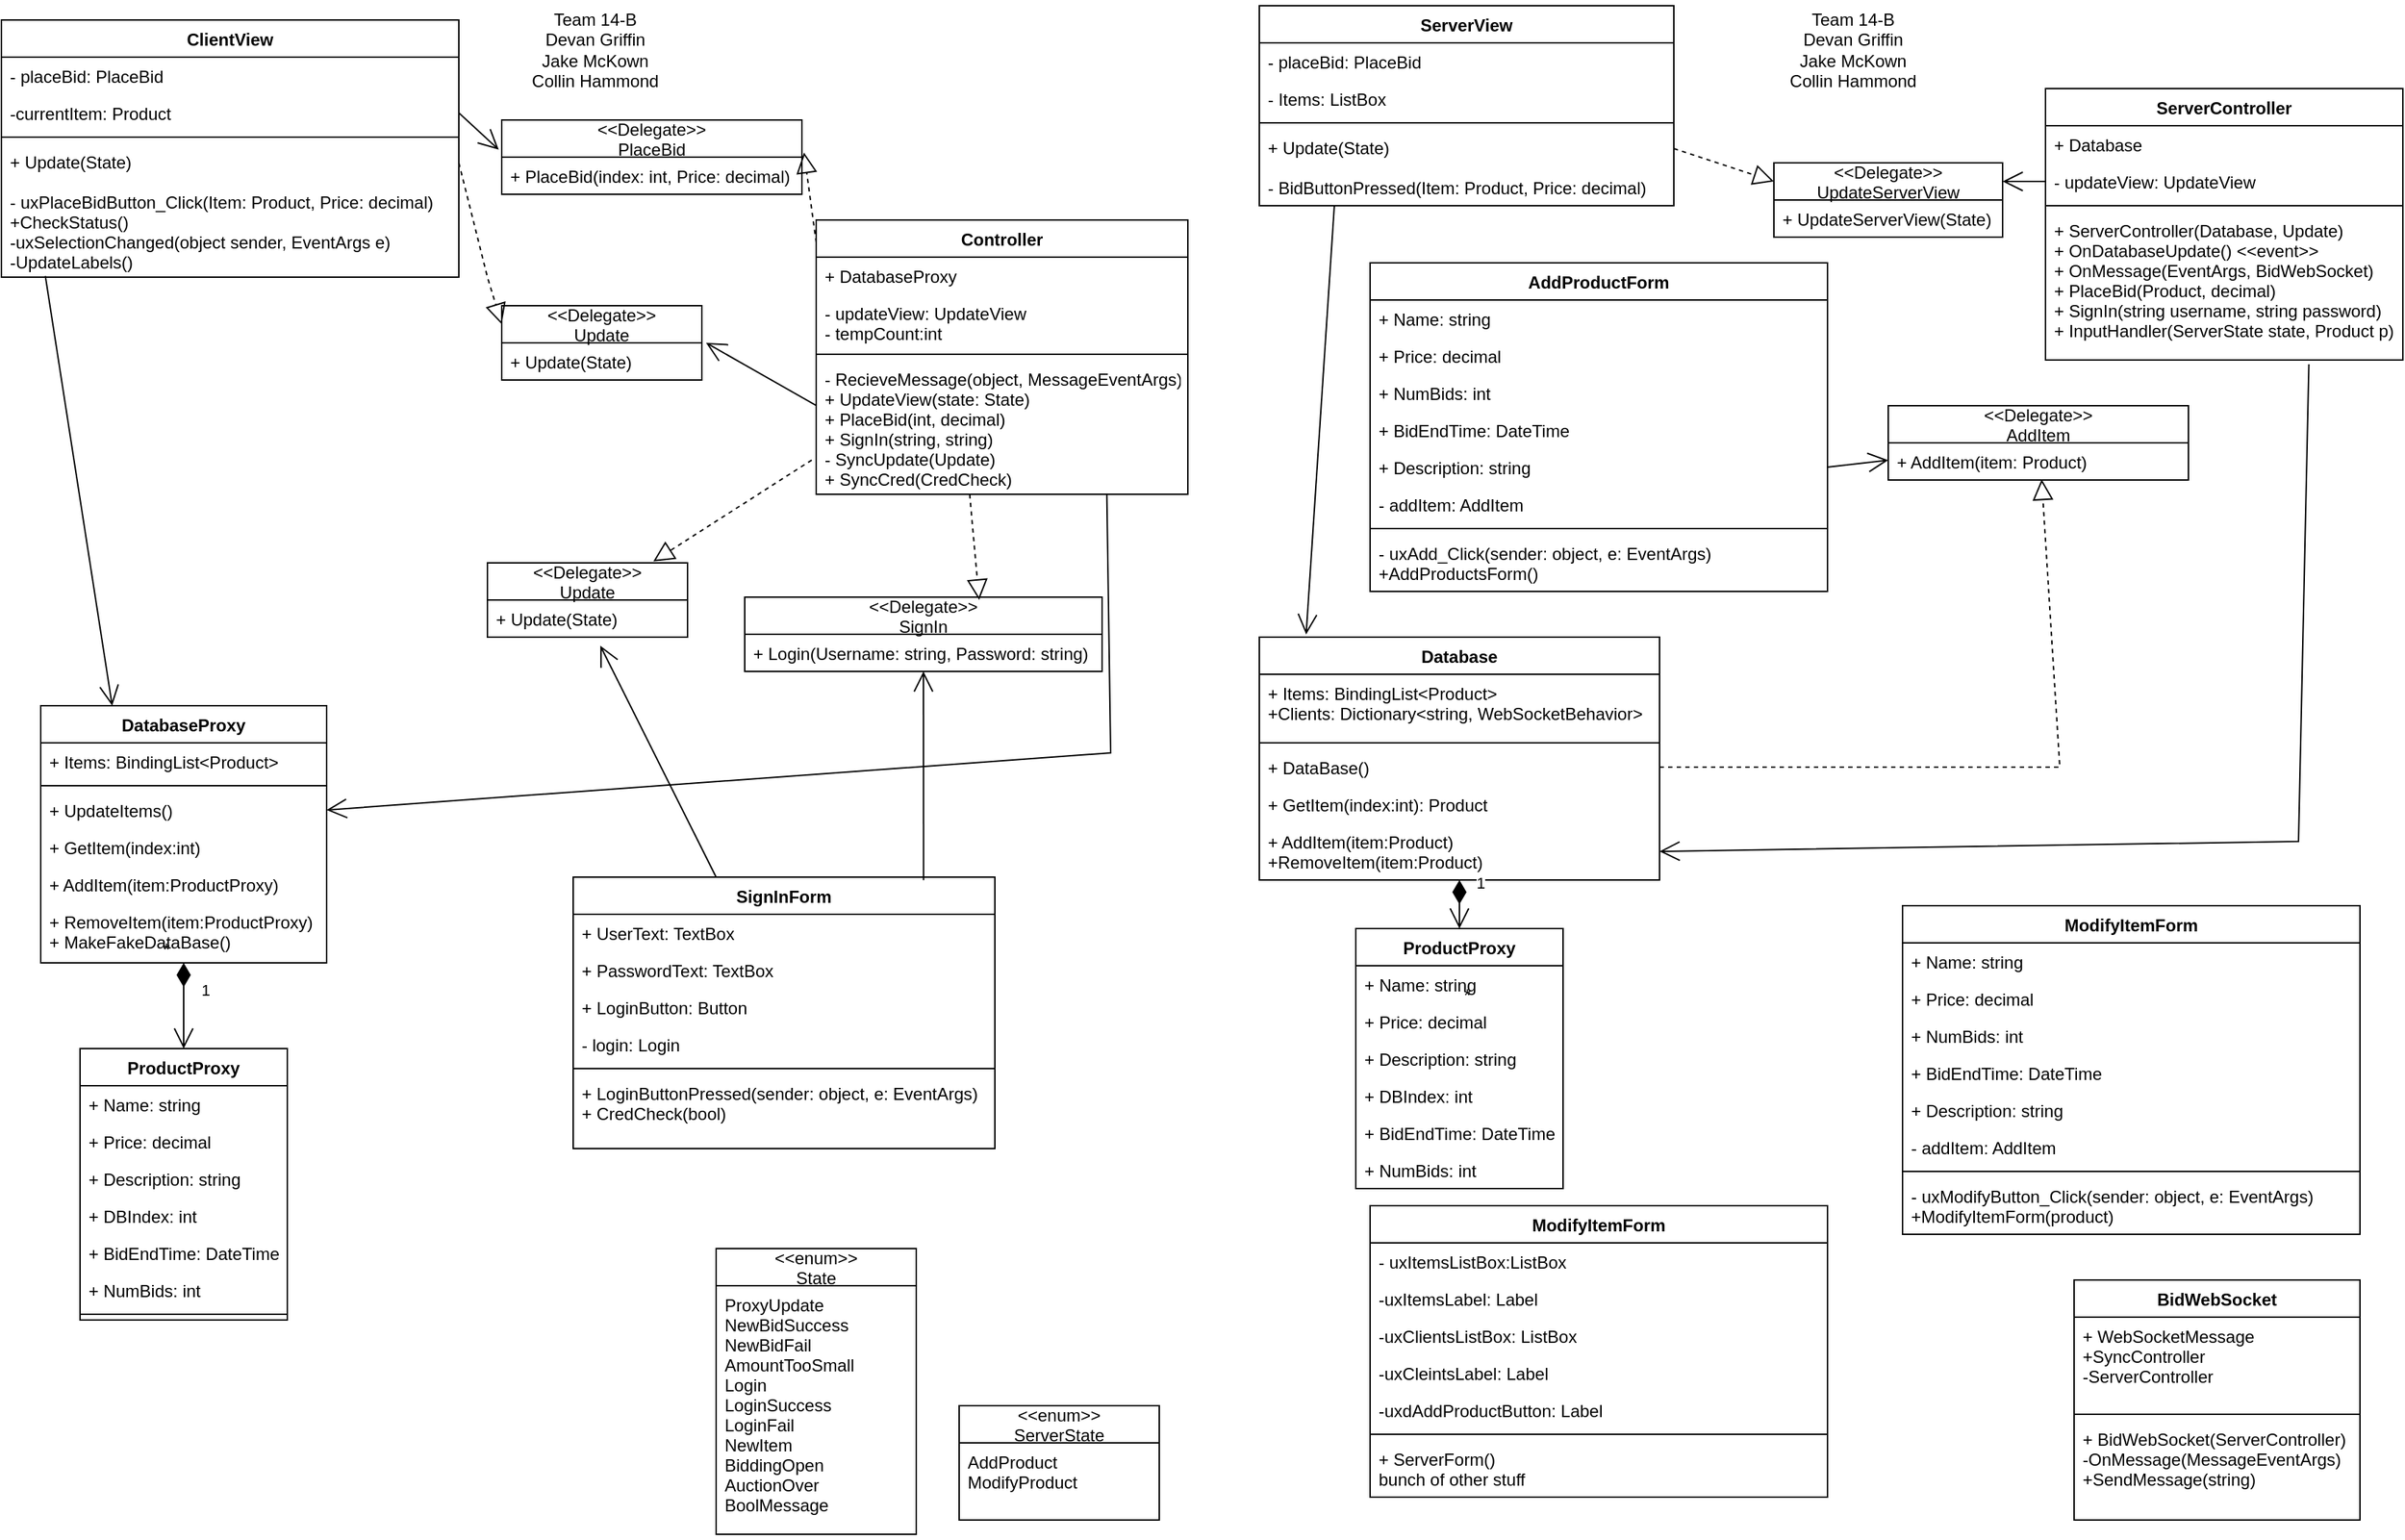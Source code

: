 <mxfile version="20.5.3" type="github" pages="5">
  <diagram id="_ybg5xmUOyzJaFLOutYX" name="Client UML Start">
    <mxGraphModel dx="1874" dy="796" grid="1" gridSize="10" guides="1" tooltips="1" connect="1" arrows="1" fold="1" page="1" pageScale="1" pageWidth="850" pageHeight="1100" math="0" shadow="0">
      <root>
        <mxCell id="0" />
        <mxCell id="1" parent="0" />
        <mxCell id="W6bEYYLRIcHPP9rFKCRN-5" value="Team 14-B&lt;br&gt;Devan Griffin&lt;br&gt;Jake McKown&lt;br&gt;Collin Hammond" style="text;html=1;align=center;verticalAlign=middle;resizable=0;points=[];autosize=1;strokeColor=none;fillColor=none;" parent="1" vertex="1">
          <mxGeometry x="370" y="16" width="110" height="70" as="geometry" />
        </mxCell>
        <mxCell id="W6bEYYLRIcHPP9rFKCRN-11" value="Controller" style="swimlane;fontStyle=1;align=center;verticalAlign=top;childLayout=stackLayout;horizontal=1;startSize=26;horizontalStack=0;resizeParent=1;resizeParentMax=0;resizeLast=0;collapsible=1;marginBottom=0;" parent="1" vertex="1">
          <mxGeometry x="580" y="170" width="260" height="192" as="geometry" />
        </mxCell>
        <mxCell id="W6bEYYLRIcHPP9rFKCRN-12" value="+ DatabaseProxy" style="text;strokeColor=none;fillColor=none;align=left;verticalAlign=top;spacingLeft=4;spacingRight=4;overflow=hidden;rotatable=0;points=[[0,0.5],[1,0.5]];portConstraint=eastwest;" parent="W6bEYYLRIcHPP9rFKCRN-11" vertex="1">
          <mxGeometry y="26" width="260" height="26" as="geometry" />
        </mxCell>
        <mxCell id="s_Hu0N8brTCRO-Dts35n-42" value="- updateView: UpdateView&#xa;- tempCount:int" style="text;strokeColor=none;fillColor=none;align=left;verticalAlign=top;spacingLeft=4;spacingRight=4;overflow=hidden;rotatable=0;points=[[0,0.5],[1,0.5]];portConstraint=eastwest;" parent="W6bEYYLRIcHPP9rFKCRN-11" vertex="1">
          <mxGeometry y="52" width="260" height="38" as="geometry" />
        </mxCell>
        <mxCell id="W6bEYYLRIcHPP9rFKCRN-13" value="" style="line;strokeWidth=1;fillColor=none;align=left;verticalAlign=middle;spacingTop=-1;spacingLeft=3;spacingRight=3;rotatable=0;labelPosition=right;points=[];portConstraint=eastwest;strokeColor=inherit;" parent="W6bEYYLRIcHPP9rFKCRN-11" vertex="1">
          <mxGeometry y="90" width="260" height="8" as="geometry" />
        </mxCell>
        <mxCell id="W6bEYYLRIcHPP9rFKCRN-14" value="- RecieveMessage(object, MessageEventArgs)&#xa;+ UpdateView(state: State)&#xa;+ PlaceBid(int, decimal)&#xa;+ SignIn(string, string)&#xa;- SyncUpdate(Update)&#xa;+ SyncCred(CredCheck)" style="text;strokeColor=none;fillColor=none;align=left;verticalAlign=top;spacingLeft=4;spacingRight=4;overflow=hidden;rotatable=0;points=[[0,0.5],[1,0.5]];portConstraint=eastwest;" parent="W6bEYYLRIcHPP9rFKCRN-11" vertex="1">
          <mxGeometry y="98" width="260" height="94" as="geometry" />
        </mxCell>
        <mxCell id="W6bEYYLRIcHPP9rFKCRN-16" value="ClientView" style="swimlane;fontStyle=1;align=center;verticalAlign=top;childLayout=stackLayout;horizontal=1;startSize=26;horizontalStack=0;resizeParent=1;resizeParentMax=0;resizeLast=0;collapsible=1;marginBottom=0;" parent="1" vertex="1">
          <mxGeometry x="10" y="30" width="320" height="180" as="geometry" />
        </mxCell>
        <mxCell id="X-ZSnhfLiTsd9ziclmZ1-25" value="- placeBid: PlaceBid" style="text;strokeColor=none;fillColor=none;align=left;verticalAlign=top;spacingLeft=4;spacingRight=4;overflow=hidden;rotatable=0;points=[[0,0.5],[1,0.5]];portConstraint=eastwest;" parent="W6bEYYLRIcHPP9rFKCRN-16" vertex="1">
          <mxGeometry y="26" width="320" height="26" as="geometry" />
        </mxCell>
        <mxCell id="s_Hu0N8brTCRO-Dts35n-7" value="-currentItem: Product" style="text;strokeColor=none;fillColor=none;align=left;verticalAlign=top;spacingLeft=4;spacingRight=4;overflow=hidden;rotatable=0;points=[[0,0.5],[1,0.5]];portConstraint=eastwest;" parent="W6bEYYLRIcHPP9rFKCRN-16" vertex="1">
          <mxGeometry y="52" width="320" height="26" as="geometry" />
        </mxCell>
        <mxCell id="W6bEYYLRIcHPP9rFKCRN-18" value="" style="line;strokeWidth=1;fillColor=none;align=left;verticalAlign=middle;spacingTop=-1;spacingLeft=3;spacingRight=3;rotatable=0;labelPosition=right;points=[];portConstraint=eastwest;strokeColor=inherit;" parent="W6bEYYLRIcHPP9rFKCRN-16" vertex="1">
          <mxGeometry y="78" width="320" height="8" as="geometry" />
        </mxCell>
        <mxCell id="W6bEYYLRIcHPP9rFKCRN-19" value="+ Update(State)" style="text;strokeColor=none;fillColor=none;align=left;verticalAlign=top;spacingLeft=4;spacingRight=4;overflow=hidden;rotatable=0;points=[[0,0.5],[1,0.5]];portConstraint=eastwest;" parent="W6bEYYLRIcHPP9rFKCRN-16" vertex="1">
          <mxGeometry y="86" width="320" height="28" as="geometry" />
        </mxCell>
        <mxCell id="s_Hu0N8brTCRO-Dts35n-10" value="- uxPlaceBidButton_Click(Item: Product, Price: decimal)&#xa;+CheckStatus()&#xa;-uxSelectionChanged(object sender, EventArgs e)&#xa;-UpdateLabels()" style="text;strokeColor=none;fillColor=none;align=left;verticalAlign=top;spacingLeft=4;spacingRight=4;overflow=hidden;rotatable=0;points=[[0,0.5],[1,0.5]];portConstraint=eastwest;" parent="W6bEYYLRIcHPP9rFKCRN-16" vertex="1">
          <mxGeometry y="114" width="320" height="66" as="geometry" />
        </mxCell>
        <mxCell id="W6bEYYLRIcHPP9rFKCRN-22" value="&lt;&lt;Delegate&gt;&gt;&#xa;SignIn" style="swimlane;fontStyle=0;childLayout=stackLayout;horizontal=1;startSize=26;fillColor=none;horizontalStack=0;resizeParent=1;resizeParentMax=0;resizeLast=0;collapsible=1;marginBottom=0;" parent="1" vertex="1">
          <mxGeometry x="530" y="434" width="250" height="52" as="geometry" />
        </mxCell>
        <mxCell id="W6bEYYLRIcHPP9rFKCRN-23" value="+ Login(Username: string, Password: string)" style="text;strokeColor=none;fillColor=none;align=left;verticalAlign=top;spacingLeft=4;spacingRight=4;overflow=hidden;rotatable=0;points=[[0,0.5],[1,0.5]];portConstraint=eastwest;" parent="W6bEYYLRIcHPP9rFKCRN-22" vertex="1">
          <mxGeometry y="26" width="250" height="26" as="geometry" />
        </mxCell>
        <mxCell id="W6bEYYLRIcHPP9rFKCRN-28" value="&lt;&lt;Delegate&gt;&gt;&#xa;PlaceBid" style="swimlane;fontStyle=0;childLayout=stackLayout;horizontal=1;startSize=26;fillColor=none;horizontalStack=0;resizeParent=1;resizeParentMax=0;resizeLast=0;collapsible=1;marginBottom=0;" parent="1" vertex="1">
          <mxGeometry x="360" y="100" width="210" height="52" as="geometry" />
        </mxCell>
        <mxCell id="W6bEYYLRIcHPP9rFKCRN-29" value="+ PlaceBid(index: int, Price: decimal)" style="text;strokeColor=none;fillColor=none;align=left;verticalAlign=top;spacingLeft=4;spacingRight=4;overflow=hidden;rotatable=0;points=[[0,0.5],[1,0.5]];portConstraint=eastwest;" parent="W6bEYYLRIcHPP9rFKCRN-28" vertex="1">
          <mxGeometry y="26" width="210" height="26" as="geometry" />
        </mxCell>
        <mxCell id="W6bEYYLRIcHPP9rFKCRN-38" value="&lt;&lt;Delegate&gt;&gt;&#xa;Update" style="swimlane;fontStyle=0;childLayout=stackLayout;horizontal=1;startSize=26;fillColor=none;horizontalStack=0;resizeParent=1;resizeParentMax=0;resizeLast=0;collapsible=1;marginBottom=0;" parent="1" vertex="1">
          <mxGeometry x="360" y="230" width="140" height="52" as="geometry" />
        </mxCell>
        <mxCell id="W6bEYYLRIcHPP9rFKCRN-39" value="+ Update(State)" style="text;strokeColor=none;fillColor=none;align=left;verticalAlign=top;spacingLeft=4;spacingRight=4;overflow=hidden;rotatable=0;points=[[0,0.5],[1,0.5]];portConstraint=eastwest;" parent="W6bEYYLRIcHPP9rFKCRN-38" vertex="1">
          <mxGeometry y="26" width="140" height="26" as="geometry" />
        </mxCell>
        <mxCell id="W6bEYYLRIcHPP9rFKCRN-41" value="&lt;&lt;enum&gt;&gt;&#xa;State" style="swimlane;fontStyle=0;childLayout=stackLayout;horizontal=1;startSize=26;fillColor=none;horizontalStack=0;resizeParent=1;resizeParentMax=0;resizeLast=0;collapsible=1;marginBottom=0;" parent="1" vertex="1">
          <mxGeometry x="510" y="890" width="140" height="200" as="geometry" />
        </mxCell>
        <mxCell id="W6bEYYLRIcHPP9rFKCRN-42" value="ProxyUpdate&#xa;NewBidSuccess&#xa;NewBidFail&#xa;AmountTooSmall&#xa;Login&#xa;LoginSuccess&#xa;LoginFail&#xa;NewItem&#xa;BiddingOpen&#xa;AuctionOver&#xa;BoolMessage" style="text;strokeColor=none;fillColor=none;align=left;verticalAlign=top;spacingLeft=4;spacingRight=4;overflow=hidden;rotatable=0;points=[[0,0.5],[1,0.5]];portConstraint=eastwest;" parent="W6bEYYLRIcHPP9rFKCRN-41" vertex="1">
          <mxGeometry y="26" width="140" height="174" as="geometry" />
        </mxCell>
        <mxCell id="X-ZSnhfLiTsd9ziclmZ1-2" value="DatabaseProxy" style="swimlane;fontStyle=1;align=center;verticalAlign=top;childLayout=stackLayout;horizontal=1;startSize=26;horizontalStack=0;resizeParent=1;resizeParentMax=0;resizeLast=0;collapsible=1;marginBottom=0;" parent="1" vertex="1">
          <mxGeometry x="37.5" y="510" width="200" height="180" as="geometry" />
        </mxCell>
        <mxCell id="X-ZSnhfLiTsd9ziclmZ1-3" value="+ Items: BindingList&lt;Product&gt;" style="text;strokeColor=none;fillColor=none;align=left;verticalAlign=top;spacingLeft=4;spacingRight=4;overflow=hidden;rotatable=0;points=[[0,0.5],[1,0.5]];portConstraint=eastwest;" parent="X-ZSnhfLiTsd9ziclmZ1-2" vertex="1">
          <mxGeometry y="26" width="200" height="26" as="geometry" />
        </mxCell>
        <mxCell id="X-ZSnhfLiTsd9ziclmZ1-4" value="" style="line;strokeWidth=1;fillColor=none;align=left;verticalAlign=middle;spacingTop=-1;spacingLeft=3;spacingRight=3;rotatable=0;labelPosition=right;points=[];portConstraint=eastwest;strokeColor=inherit;" parent="X-ZSnhfLiTsd9ziclmZ1-2" vertex="1">
          <mxGeometry y="52" width="200" height="8" as="geometry" />
        </mxCell>
        <mxCell id="X-ZSnhfLiTsd9ziclmZ1-5" value="+ UpdateItems()" style="text;strokeColor=none;fillColor=none;align=left;verticalAlign=top;spacingLeft=4;spacingRight=4;overflow=hidden;rotatable=0;points=[[0,0.5],[1,0.5]];portConstraint=eastwest;" parent="X-ZSnhfLiTsd9ziclmZ1-2" vertex="1">
          <mxGeometry y="60" width="200" height="26" as="geometry" />
        </mxCell>
        <mxCell id="X-ZSnhfLiTsd9ziclmZ1-6" value="+ GetItem(index:int)" style="text;strokeColor=none;fillColor=none;align=left;verticalAlign=top;spacingLeft=4;spacingRight=4;overflow=hidden;rotatable=0;points=[[0,0.5],[1,0.5]];portConstraint=eastwest;" parent="X-ZSnhfLiTsd9ziclmZ1-2" vertex="1">
          <mxGeometry y="86" width="200" height="26" as="geometry" />
        </mxCell>
        <mxCell id="X-ZSnhfLiTsd9ziclmZ1-7" value="+ AddItem(item:ProductProxy)" style="text;strokeColor=none;fillColor=none;align=left;verticalAlign=top;spacingLeft=4;spacingRight=4;overflow=hidden;rotatable=0;points=[[0,0.5],[1,0.5]];portConstraint=eastwest;" parent="X-ZSnhfLiTsd9ziclmZ1-2" vertex="1">
          <mxGeometry y="112" width="200" height="26" as="geometry" />
        </mxCell>
        <mxCell id="X-ZSnhfLiTsd9ziclmZ1-8" value="+ RemoveItem(item:ProductProxy)&#xa;+ MakeFakeDataBase()" style="text;strokeColor=none;fillColor=none;align=left;verticalAlign=top;spacingLeft=4;spacingRight=4;overflow=hidden;rotatable=0;points=[[0,0.5],[1,0.5]];portConstraint=eastwest;" parent="X-ZSnhfLiTsd9ziclmZ1-2" vertex="1">
          <mxGeometry y="138" width="200" height="42" as="geometry" />
        </mxCell>
        <mxCell id="X-ZSnhfLiTsd9ziclmZ1-9" value="ProductProxy" style="swimlane;fontStyle=1;align=center;verticalAlign=top;childLayout=stackLayout;horizontal=1;startSize=26;horizontalStack=0;resizeParent=1;resizeParentMax=0;resizeLast=0;collapsible=1;marginBottom=0;" parent="1" vertex="1">
          <mxGeometry x="65" y="750" width="145" height="190" as="geometry" />
        </mxCell>
        <mxCell id="X-ZSnhfLiTsd9ziclmZ1-10" value="+ Name: string" style="text;strokeColor=none;fillColor=none;align=left;verticalAlign=top;spacingLeft=4;spacingRight=4;overflow=hidden;rotatable=0;points=[[0,0.5],[1,0.5]];portConstraint=eastwest;" parent="X-ZSnhfLiTsd9ziclmZ1-9" vertex="1">
          <mxGeometry y="26" width="145" height="26" as="geometry" />
        </mxCell>
        <mxCell id="X-ZSnhfLiTsd9ziclmZ1-11" value="+ Price: decimal" style="text;strokeColor=none;fillColor=none;align=left;verticalAlign=top;spacingLeft=4;spacingRight=4;overflow=hidden;rotatable=0;points=[[0,0.5],[1,0.5]];portConstraint=eastwest;" parent="X-ZSnhfLiTsd9ziclmZ1-9" vertex="1">
          <mxGeometry y="52" width="145" height="26" as="geometry" />
        </mxCell>
        <mxCell id="X-ZSnhfLiTsd9ziclmZ1-12" value="+ Description: string" style="text;strokeColor=none;fillColor=none;align=left;verticalAlign=top;spacingLeft=4;spacingRight=4;overflow=hidden;rotatable=0;points=[[0,0.5],[1,0.5]];portConstraint=eastwest;" parent="X-ZSnhfLiTsd9ziclmZ1-9" vertex="1">
          <mxGeometry y="78" width="145" height="26" as="geometry" />
        </mxCell>
        <mxCell id="X-ZSnhfLiTsd9ziclmZ1-13" value="+ DBIndex: int" style="text;strokeColor=none;fillColor=none;align=left;verticalAlign=top;spacingLeft=4;spacingRight=4;overflow=hidden;rotatable=0;points=[[0,0.5],[1,0.5]];portConstraint=eastwest;" parent="X-ZSnhfLiTsd9ziclmZ1-9" vertex="1">
          <mxGeometry y="104" width="145" height="26" as="geometry" />
        </mxCell>
        <mxCell id="X-ZSnhfLiTsd9ziclmZ1-21" value="+ BidEndTime: DateTime" style="text;strokeColor=none;fillColor=none;align=left;verticalAlign=top;spacingLeft=4;spacingRight=4;overflow=hidden;rotatable=0;points=[[0,0.5],[1,0.5]];portConstraint=eastwest;" parent="X-ZSnhfLiTsd9ziclmZ1-9" vertex="1">
          <mxGeometry y="130" width="145" height="26" as="geometry" />
        </mxCell>
        <mxCell id="s_Hu0N8brTCRO-Dts35n-8" value="+ NumBids: int" style="text;strokeColor=none;fillColor=none;align=left;verticalAlign=top;spacingLeft=4;spacingRight=4;overflow=hidden;rotatable=0;points=[[0,0.5],[1,0.5]];portConstraint=eastwest;" parent="X-ZSnhfLiTsd9ziclmZ1-9" vertex="1">
          <mxGeometry y="156" width="145" height="26" as="geometry" />
        </mxCell>
        <mxCell id="X-ZSnhfLiTsd9ziclmZ1-14" value="" style="line;strokeWidth=1;fillColor=none;align=left;verticalAlign=middle;spacingTop=-1;spacingLeft=3;spacingRight=3;rotatable=0;labelPosition=right;points=[];portConstraint=eastwest;strokeColor=inherit;" parent="X-ZSnhfLiTsd9ziclmZ1-9" vertex="1">
          <mxGeometry y="182" width="145" height="8" as="geometry" />
        </mxCell>
        <mxCell id="X-ZSnhfLiTsd9ziclmZ1-15" value="1" style="endArrow=open;html=1;endSize=12;startArrow=diamondThin;startSize=14;startFill=1;edgeStyle=orthogonalEdgeStyle;align=left;verticalAlign=bottom;rounded=0;" parent="1" source="X-ZSnhfLiTsd9ziclmZ1-2" target="X-ZSnhfLiTsd9ziclmZ1-9" edge="1">
          <mxGeometry x="-0.071" y="10" relative="1" as="geometry">
            <mxPoint x="200" y="902" as="sourcePoint" />
            <mxPoint x="360" y="902" as="targetPoint" />
            <mxPoint as="offset" />
          </mxGeometry>
        </mxCell>
        <mxCell id="X-ZSnhfLiTsd9ziclmZ1-16" value="*" style="text;html=1;align=center;verticalAlign=middle;resizable=0;points=[];autosize=1;strokeColor=none;fillColor=none;" parent="1" vertex="1">
          <mxGeometry x="110" y="666" width="30" height="30" as="geometry" />
        </mxCell>
        <mxCell id="s_Hu0N8brTCRO-Dts35n-1" value="SignInForm" style="swimlane;fontStyle=1;align=center;verticalAlign=top;childLayout=stackLayout;horizontal=1;startSize=26;horizontalStack=0;resizeParent=1;resizeParentMax=0;resizeLast=0;collapsible=1;marginBottom=0;" parent="1" vertex="1">
          <mxGeometry x="410" y="630" width="295" height="190" as="geometry" />
        </mxCell>
        <mxCell id="s_Hu0N8brTCRO-Dts35n-2" value="+ UserText: TextBox" style="text;strokeColor=none;fillColor=none;align=left;verticalAlign=top;spacingLeft=4;spacingRight=4;overflow=hidden;rotatable=0;points=[[0,0.5],[1,0.5]];portConstraint=eastwest;" parent="s_Hu0N8brTCRO-Dts35n-1" vertex="1">
          <mxGeometry y="26" width="295" height="26" as="geometry" />
        </mxCell>
        <mxCell id="s_Hu0N8brTCRO-Dts35n-5" value="+ PasswordText: TextBox" style="text;strokeColor=none;fillColor=none;align=left;verticalAlign=top;spacingLeft=4;spacingRight=4;overflow=hidden;rotatable=0;points=[[0,0.5],[1,0.5]];portConstraint=eastwest;" parent="s_Hu0N8brTCRO-Dts35n-1" vertex="1">
          <mxGeometry y="52" width="295" height="26" as="geometry" />
        </mxCell>
        <mxCell id="s_Hu0N8brTCRO-Dts35n-6" value="+ LoginButton: Button" style="text;strokeColor=none;fillColor=none;align=left;verticalAlign=top;spacingLeft=4;spacingRight=4;overflow=hidden;rotatable=0;points=[[0,0.5],[1,0.5]];portConstraint=eastwest;" parent="s_Hu0N8brTCRO-Dts35n-1" vertex="1">
          <mxGeometry y="78" width="295" height="26" as="geometry" />
        </mxCell>
        <mxCell id="X-ZSnhfLiTsd9ziclmZ1-24" value="- login: Login" style="text;strokeColor=none;fillColor=none;align=left;verticalAlign=top;spacingLeft=4;spacingRight=4;overflow=hidden;rotatable=0;points=[[0,0.5],[1,0.5]];portConstraint=eastwest;" parent="s_Hu0N8brTCRO-Dts35n-1" vertex="1">
          <mxGeometry y="104" width="295" height="26" as="geometry" />
        </mxCell>
        <mxCell id="s_Hu0N8brTCRO-Dts35n-3" value="" style="line;strokeWidth=1;fillColor=none;align=left;verticalAlign=middle;spacingTop=-1;spacingLeft=3;spacingRight=3;rotatable=0;labelPosition=right;points=[];portConstraint=eastwest;strokeColor=inherit;" parent="s_Hu0N8brTCRO-Dts35n-1" vertex="1">
          <mxGeometry y="130" width="295" height="8" as="geometry" />
        </mxCell>
        <mxCell id="s_Hu0N8brTCRO-Dts35n-4" value="+ LoginButtonPressed(sender: object, e: EventArgs)&#xa;+ CredCheck(bool)" style="text;strokeColor=none;fillColor=none;align=left;verticalAlign=top;spacingLeft=4;spacingRight=4;overflow=hidden;rotatable=0;points=[[0,0.5],[1,0.5]];portConstraint=eastwest;" parent="s_Hu0N8brTCRO-Dts35n-1" vertex="1">
          <mxGeometry y="138" width="295" height="52" as="geometry" />
        </mxCell>
        <mxCell id="s_Hu0N8brTCRO-Dts35n-22" value="Database" style="swimlane;fontStyle=1;align=center;verticalAlign=top;childLayout=stackLayout;horizontal=1;startSize=26;horizontalStack=0;resizeParent=1;resizeParentMax=0;resizeLast=0;collapsible=1;marginBottom=0;" parent="1" vertex="1">
          <mxGeometry x="890" y="462" width="280" height="170" as="geometry" />
        </mxCell>
        <mxCell id="s_Hu0N8brTCRO-Dts35n-23" value="+ Items: BindingList&lt;Product&gt;&#xa;+Clients: Dictionary&lt;string, WebSocketBehavior&gt;" style="text;strokeColor=none;fillColor=none;align=left;verticalAlign=top;spacingLeft=4;spacingRight=4;overflow=hidden;rotatable=0;points=[[0,0.5],[1,0.5]];portConstraint=eastwest;" parent="s_Hu0N8brTCRO-Dts35n-22" vertex="1">
          <mxGeometry y="26" width="280" height="44" as="geometry" />
        </mxCell>
        <mxCell id="s_Hu0N8brTCRO-Dts35n-24" value="" style="line;strokeWidth=1;fillColor=none;align=left;verticalAlign=middle;spacingTop=-1;spacingLeft=3;spacingRight=3;rotatable=0;labelPosition=right;points=[];portConstraint=eastwest;strokeColor=inherit;" parent="s_Hu0N8brTCRO-Dts35n-22" vertex="1">
          <mxGeometry y="70" width="280" height="8" as="geometry" />
        </mxCell>
        <mxCell id="s_Hu0N8brTCRO-Dts35n-25" value="+ DataBase()" style="text;strokeColor=none;fillColor=none;align=left;verticalAlign=top;spacingLeft=4;spacingRight=4;overflow=hidden;rotatable=0;points=[[0,0.5],[1,0.5]];portConstraint=eastwest;" parent="s_Hu0N8brTCRO-Dts35n-22" vertex="1">
          <mxGeometry y="78" width="280" height="26" as="geometry" />
        </mxCell>
        <mxCell id="s_Hu0N8brTCRO-Dts35n-26" value="+ GetItem(index:int): Product" style="text;strokeColor=none;fillColor=none;align=left;verticalAlign=top;spacingLeft=4;spacingRight=4;overflow=hidden;rotatable=0;points=[[0,0.5],[1,0.5]];portConstraint=eastwest;" parent="s_Hu0N8brTCRO-Dts35n-22" vertex="1">
          <mxGeometry y="104" width="280" height="26" as="geometry" />
        </mxCell>
        <mxCell id="s_Hu0N8brTCRO-Dts35n-27" value="+ AddItem(item:Product)&#xa;+RemoveItem(item:Product)" style="text;strokeColor=none;fillColor=none;align=left;verticalAlign=top;spacingLeft=4;spacingRight=4;overflow=hidden;rotatable=0;points=[[0,0.5],[1,0.5]];portConstraint=eastwest;" parent="s_Hu0N8brTCRO-Dts35n-22" vertex="1">
          <mxGeometry y="130" width="280" height="40" as="geometry" />
        </mxCell>
        <mxCell id="s_Hu0N8brTCRO-Dts35n-29" value="ProductProxy" style="swimlane;fontStyle=1;align=center;verticalAlign=top;childLayout=stackLayout;horizontal=1;startSize=26;horizontalStack=0;resizeParent=1;resizeParentMax=0;resizeLast=0;collapsible=1;marginBottom=0;" parent="1" vertex="1">
          <mxGeometry x="957.5" y="666" width="145" height="182" as="geometry" />
        </mxCell>
        <mxCell id="s_Hu0N8brTCRO-Dts35n-30" value="+ Name: string" style="text;strokeColor=none;fillColor=none;align=left;verticalAlign=top;spacingLeft=4;spacingRight=4;overflow=hidden;rotatable=0;points=[[0,0.5],[1,0.5]];portConstraint=eastwest;" parent="s_Hu0N8brTCRO-Dts35n-29" vertex="1">
          <mxGeometry y="26" width="145" height="26" as="geometry" />
        </mxCell>
        <mxCell id="s_Hu0N8brTCRO-Dts35n-31" value="+ Price: decimal" style="text;strokeColor=none;fillColor=none;align=left;verticalAlign=top;spacingLeft=4;spacingRight=4;overflow=hidden;rotatable=0;points=[[0,0.5],[1,0.5]];portConstraint=eastwest;" parent="s_Hu0N8brTCRO-Dts35n-29" vertex="1">
          <mxGeometry y="52" width="145" height="26" as="geometry" />
        </mxCell>
        <mxCell id="s_Hu0N8brTCRO-Dts35n-32" value="+ Description: string" style="text;strokeColor=none;fillColor=none;align=left;verticalAlign=top;spacingLeft=4;spacingRight=4;overflow=hidden;rotatable=0;points=[[0,0.5],[1,0.5]];portConstraint=eastwest;" parent="s_Hu0N8brTCRO-Dts35n-29" vertex="1">
          <mxGeometry y="78" width="145" height="26" as="geometry" />
        </mxCell>
        <mxCell id="s_Hu0N8brTCRO-Dts35n-33" value="+ DBIndex: int" style="text;strokeColor=none;fillColor=none;align=left;verticalAlign=top;spacingLeft=4;spacingRight=4;overflow=hidden;rotatable=0;points=[[0,0.5],[1,0.5]];portConstraint=eastwest;" parent="s_Hu0N8brTCRO-Dts35n-29" vertex="1">
          <mxGeometry y="104" width="145" height="26" as="geometry" />
        </mxCell>
        <mxCell id="s_Hu0N8brTCRO-Dts35n-34" value="+ BidEndTime: DateTime" style="text;strokeColor=none;fillColor=none;align=left;verticalAlign=top;spacingLeft=4;spacingRight=4;overflow=hidden;rotatable=0;points=[[0,0.5],[1,0.5]];portConstraint=eastwest;" parent="s_Hu0N8brTCRO-Dts35n-29" vertex="1">
          <mxGeometry y="130" width="145" height="26" as="geometry" />
        </mxCell>
        <mxCell id="s_Hu0N8brTCRO-Dts35n-35" value="+ NumBids: int" style="text;strokeColor=none;fillColor=none;align=left;verticalAlign=top;spacingLeft=4;spacingRight=4;overflow=hidden;rotatable=0;points=[[0,0.5],[1,0.5]];portConstraint=eastwest;" parent="s_Hu0N8brTCRO-Dts35n-29" vertex="1">
          <mxGeometry y="156" width="145" height="26" as="geometry" />
        </mxCell>
        <mxCell id="s_Hu0N8brTCRO-Dts35n-38" value="1" style="endArrow=open;html=1;endSize=12;startArrow=diamondThin;startSize=14;startFill=1;edgeStyle=orthogonalEdgeStyle;align=left;verticalAlign=bottom;rounded=0;" parent="1" source="s_Hu0N8brTCRO-Dts35n-22" target="s_Hu0N8brTCRO-Dts35n-29" edge="1">
          <mxGeometry x="-0.351" y="10" relative="1" as="geometry">
            <mxPoint x="700" y="728" as="sourcePoint" />
            <mxPoint x="860" y="728" as="targetPoint" />
            <mxPoint as="offset" />
          </mxGeometry>
        </mxCell>
        <mxCell id="s_Hu0N8brTCRO-Dts35n-39" value="*" style="text;html=1;align=center;verticalAlign=middle;resizable=0;points=[];autosize=1;strokeColor=none;fillColor=none;" parent="1" vertex="1">
          <mxGeometry x="1020" y="698" width="30" height="30" as="geometry" />
        </mxCell>
        <mxCell id="s_Hu0N8brTCRO-Dts35n-40" value="" style="endArrow=open;endFill=1;endSize=12;html=1;rounded=0;exitX=1;exitY=0.5;exitDx=0;exitDy=0;entryX=-0.01;entryY=0.4;entryDx=0;entryDy=0;entryPerimeter=0;" parent="1" source="s_Hu0N8brTCRO-Dts35n-7" target="W6bEYYLRIcHPP9rFKCRN-28" edge="1">
          <mxGeometry width="160" relative="1" as="geometry">
            <mxPoint x="440" y="290" as="sourcePoint" />
            <mxPoint x="600" y="290" as="targetPoint" />
          </mxGeometry>
        </mxCell>
        <mxCell id="s_Hu0N8brTCRO-Dts35n-41" value="" style="endArrow=block;dashed=1;endFill=0;endSize=12;html=1;rounded=0;exitX=0;exitY=0.082;exitDx=0;exitDy=0;exitPerimeter=0;entryX=1.007;entryY=0.438;entryDx=0;entryDy=0;entryPerimeter=0;" parent="1" source="W6bEYYLRIcHPP9rFKCRN-11" target="W6bEYYLRIcHPP9rFKCRN-28" edge="1">
          <mxGeometry width="160" relative="1" as="geometry">
            <mxPoint x="580" y="240" as="sourcePoint" />
            <mxPoint x="740" y="240" as="targetPoint" />
          </mxGeometry>
        </mxCell>
        <mxCell id="s_Hu0N8brTCRO-Dts35n-43" value="" style="endArrow=open;endFill=1;endSize=12;html=1;rounded=0;exitX=-0.001;exitY=0.337;exitDx=0;exitDy=0;exitPerimeter=0;entryX=1.021;entryY=0;entryDx=0;entryDy=0;entryPerimeter=0;" parent="1" source="W6bEYYLRIcHPP9rFKCRN-14" edge="1" target="W6bEYYLRIcHPP9rFKCRN-39">
          <mxGeometry width="160" relative="1" as="geometry">
            <mxPoint x="470" y="300" as="sourcePoint" />
            <mxPoint x="560.29" y="249.76" as="targetPoint" />
          </mxGeometry>
        </mxCell>
        <mxCell id="s_Hu0N8brTCRO-Dts35n-45" value="" style="endArrow=block;dashed=1;endFill=0;endSize=12;html=1;rounded=0;exitX=1;exitY=0.5;exitDx=0;exitDy=0;entryX=0;entryY=0.25;entryDx=0;entryDy=0;" parent="1" source="W6bEYYLRIcHPP9rFKCRN-19" target="W6bEYYLRIcHPP9rFKCRN-38" edge="1">
          <mxGeometry width="160" relative="1" as="geometry">
            <mxPoint x="440" y="350" as="sourcePoint" />
            <mxPoint x="600" y="350" as="targetPoint" />
            <Array as="points">
              <mxPoint x="350" y="210" />
            </Array>
          </mxGeometry>
        </mxCell>
        <mxCell id="s_Hu0N8brTCRO-Dts35n-46" value="" style="endArrow=open;endFill=1;endSize=12;html=1;rounded=0;exitX=0.831;exitY=0.011;exitDx=0;exitDy=0;exitPerimeter=0;" parent="1" source="s_Hu0N8brTCRO-Dts35n-1" target="W6bEYYLRIcHPP9rFKCRN-22" edge="1">
          <mxGeometry width="160" relative="1" as="geometry">
            <mxPoint x="490" y="470" as="sourcePoint" />
            <mxPoint x="390" y="330" as="targetPoint" />
          </mxGeometry>
        </mxCell>
        <mxCell id="s_Hu0N8brTCRO-Dts35n-47" value="" style="endArrow=block;dashed=1;endFill=0;endSize=12;html=1;rounded=0;exitX=0.413;exitY=1;exitDx=0;exitDy=0;exitPerimeter=0;entryX=0.656;entryY=0.038;entryDx=0;entryDy=0;entryPerimeter=0;" parent="1" source="W6bEYYLRIcHPP9rFKCRN-14" target="W6bEYYLRIcHPP9rFKCRN-22" edge="1">
          <mxGeometry width="160" relative="1" as="geometry">
            <mxPoint x="500" y="390" as="sourcePoint" />
            <mxPoint x="660" y="390" as="targetPoint" />
            <Array as="points" />
          </mxGeometry>
        </mxCell>
        <mxCell id="s_Hu0N8brTCRO-Dts35n-49" value="" style="endArrow=open;endFill=1;endSize=12;html=1;rounded=0;exitX=0.096;exitY=0.987;exitDx=0;exitDy=0;entryX=0.25;entryY=0;entryDx=0;entryDy=0;exitPerimeter=0;" parent="1" source="s_Hu0N8brTCRO-Dts35n-10" target="X-ZSnhfLiTsd9ziclmZ1-2" edge="1">
          <mxGeometry width="160" relative="1" as="geometry">
            <mxPoint x="220" y="360" as="sourcePoint" />
            <mxPoint x="380" y="360" as="targetPoint" />
          </mxGeometry>
        </mxCell>
        <mxCell id="s_Hu0N8brTCRO-Dts35n-51" value="ServerView" style="swimlane;fontStyle=1;align=center;verticalAlign=top;childLayout=stackLayout;horizontal=1;startSize=26;horizontalStack=0;resizeParent=1;resizeParentMax=0;resizeLast=0;collapsible=1;marginBottom=0;" parent="1" vertex="1">
          <mxGeometry x="890" y="20" width="290" height="140" as="geometry" />
        </mxCell>
        <mxCell id="s_Hu0N8brTCRO-Dts35n-52" value="- placeBid: PlaceBid" style="text;strokeColor=none;fillColor=none;align=left;verticalAlign=top;spacingLeft=4;spacingRight=4;overflow=hidden;rotatable=0;points=[[0,0.5],[1,0.5]];portConstraint=eastwest;" parent="s_Hu0N8brTCRO-Dts35n-51" vertex="1">
          <mxGeometry y="26" width="290" height="26" as="geometry" />
        </mxCell>
        <mxCell id="s_Hu0N8brTCRO-Dts35n-53" value="- Items: ListBox" style="text;strokeColor=none;fillColor=none;align=left;verticalAlign=top;spacingLeft=4;spacingRight=4;overflow=hidden;rotatable=0;points=[[0,0.5],[1,0.5]];portConstraint=eastwest;" parent="s_Hu0N8brTCRO-Dts35n-51" vertex="1">
          <mxGeometry y="52" width="290" height="26" as="geometry" />
        </mxCell>
        <mxCell id="s_Hu0N8brTCRO-Dts35n-54" value="" style="line;strokeWidth=1;fillColor=none;align=left;verticalAlign=middle;spacingTop=-1;spacingLeft=3;spacingRight=3;rotatable=0;labelPosition=right;points=[];portConstraint=eastwest;strokeColor=inherit;" parent="s_Hu0N8brTCRO-Dts35n-51" vertex="1">
          <mxGeometry y="78" width="290" height="8" as="geometry" />
        </mxCell>
        <mxCell id="s_Hu0N8brTCRO-Dts35n-55" value="+ Update(State)" style="text;strokeColor=none;fillColor=none;align=left;verticalAlign=top;spacingLeft=4;spacingRight=4;overflow=hidden;rotatable=0;points=[[0,0.5],[1,0.5]];portConstraint=eastwest;" parent="s_Hu0N8brTCRO-Dts35n-51" vertex="1">
          <mxGeometry y="86" width="290" height="28" as="geometry" />
        </mxCell>
        <mxCell id="s_Hu0N8brTCRO-Dts35n-56" value="- BidButtonPressed(Item: Product, Price: decimal)" style="text;strokeColor=none;fillColor=none;align=left;verticalAlign=top;spacingLeft=4;spacingRight=4;overflow=hidden;rotatable=0;points=[[0,0.5],[1,0.5]];portConstraint=eastwest;" parent="s_Hu0N8brTCRO-Dts35n-51" vertex="1">
          <mxGeometry y="114" width="290" height="26" as="geometry" />
        </mxCell>
        <mxCell id="s_Hu0N8brTCRO-Dts35n-57" value="&lt;&lt;Delegate&gt;&gt;&#xa;UpdateServerView" style="swimlane;fontStyle=0;childLayout=stackLayout;horizontal=1;startSize=26;fillColor=none;horizontalStack=0;resizeParent=1;resizeParentMax=0;resizeLast=0;collapsible=1;marginBottom=0;" parent="1" vertex="1">
          <mxGeometry x="1250" y="130" width="160" height="52" as="geometry" />
        </mxCell>
        <mxCell id="s_Hu0N8brTCRO-Dts35n-58" value="+ UpdateServerView(State)" style="text;strokeColor=none;fillColor=none;align=left;verticalAlign=top;spacingLeft=4;spacingRight=4;overflow=hidden;rotatable=0;points=[[0,0.5],[1,0.5]];portConstraint=eastwest;" parent="s_Hu0N8brTCRO-Dts35n-57" vertex="1">
          <mxGeometry y="26" width="160" height="26" as="geometry" />
        </mxCell>
        <mxCell id="s_Hu0N8brTCRO-Dts35n-61" value="ServerController" style="swimlane;fontStyle=1;align=center;verticalAlign=top;childLayout=stackLayout;horizontal=1;startSize=26;horizontalStack=0;resizeParent=1;resizeParentMax=0;resizeLast=0;collapsible=1;marginBottom=0;" parent="1" vertex="1">
          <mxGeometry x="1440" y="78" width="250" height="190" as="geometry" />
        </mxCell>
        <mxCell id="s_Hu0N8brTCRO-Dts35n-62" value="+ Database" style="text;strokeColor=none;fillColor=none;align=left;verticalAlign=top;spacingLeft=4;spacingRight=4;overflow=hidden;rotatable=0;points=[[0,0.5],[1,0.5]];portConstraint=eastwest;" parent="s_Hu0N8brTCRO-Dts35n-61" vertex="1">
          <mxGeometry y="26" width="250" height="26" as="geometry" />
        </mxCell>
        <mxCell id="s_Hu0N8brTCRO-Dts35n-63" value="- updateView: UpdateView" style="text;strokeColor=none;fillColor=none;align=left;verticalAlign=top;spacingLeft=4;spacingRight=4;overflow=hidden;rotatable=0;points=[[0,0.5],[1,0.5]];portConstraint=eastwest;" parent="s_Hu0N8brTCRO-Dts35n-61" vertex="1">
          <mxGeometry y="52" width="250" height="26" as="geometry" />
        </mxCell>
        <mxCell id="s_Hu0N8brTCRO-Dts35n-64" value="" style="line;strokeWidth=1;fillColor=none;align=left;verticalAlign=middle;spacingTop=-1;spacingLeft=3;spacingRight=3;rotatable=0;labelPosition=right;points=[];portConstraint=eastwest;strokeColor=inherit;" parent="s_Hu0N8brTCRO-Dts35n-61" vertex="1">
          <mxGeometry y="78" width="250" height="8" as="geometry" />
        </mxCell>
        <mxCell id="s_Hu0N8brTCRO-Dts35n-65" value="+ ServerController(Database, Update)&#xa;+ OnDatabaseUpdate() &lt;&lt;event&gt;&gt;&#xa;+ OnMessage(EventArgs, BidWebSocket)&#xa;+ PlaceBid(Product, decimal)&#xa;+ SignIn(string username, string password)&#xa;+ InputHandler(ServerState state, Product p)" style="text;strokeColor=none;fillColor=none;align=left;verticalAlign=top;spacingLeft=4;spacingRight=4;overflow=hidden;rotatable=0;points=[[0,0.5],[1,0.5]];portConstraint=eastwest;" parent="s_Hu0N8brTCRO-Dts35n-61" vertex="1">
          <mxGeometry y="86" width="250" height="104" as="geometry" />
        </mxCell>
        <mxCell id="s_Hu0N8brTCRO-Dts35n-66" value="" style="endArrow=open;endFill=1;endSize=12;html=1;rounded=0;exitX=0.782;exitY=0.994;exitDx=0;exitDy=0;exitPerimeter=0;entryX=1;entryY=0.5;entryDx=0;entryDy=0;" parent="1" source="W6bEYYLRIcHPP9rFKCRN-14" target="X-ZSnhfLiTsd9ziclmZ1-5" edge="1">
          <mxGeometry width="160" relative="1" as="geometry">
            <mxPoint x="370" y="460" as="sourcePoint" />
            <mxPoint x="530" y="460" as="targetPoint" />
            <Array as="points">
              <mxPoint x="786" y="543" />
            </Array>
          </mxGeometry>
        </mxCell>
        <mxCell id="s_Hu0N8brTCRO-Dts35n-67" value="AddProductForm" style="swimlane;fontStyle=1;align=center;verticalAlign=top;childLayout=stackLayout;horizontal=1;startSize=26;horizontalStack=0;resizeParent=1;resizeParentMax=0;resizeLast=0;collapsible=1;marginBottom=0;" parent="1" vertex="1">
          <mxGeometry x="967.5" y="200" width="320" height="230" as="geometry" />
        </mxCell>
        <mxCell id="s_Hu0N8brTCRO-Dts35n-68" value="+ Name: string" style="text;strokeColor=none;fillColor=none;align=left;verticalAlign=top;spacingLeft=4;spacingRight=4;overflow=hidden;rotatable=0;points=[[0,0.5],[1,0.5]];portConstraint=eastwest;" parent="s_Hu0N8brTCRO-Dts35n-67" vertex="1">
          <mxGeometry y="26" width="320" height="26" as="geometry" />
        </mxCell>
        <mxCell id="s_Hu0N8brTCRO-Dts35n-77" value="+ Price: decimal" style="text;strokeColor=none;fillColor=none;align=left;verticalAlign=top;spacingLeft=4;spacingRight=4;overflow=hidden;rotatable=0;points=[[0,0.5],[1,0.5]];portConstraint=eastwest;" parent="s_Hu0N8brTCRO-Dts35n-67" vertex="1">
          <mxGeometry y="52" width="320" height="26" as="geometry" />
        </mxCell>
        <mxCell id="s_Hu0N8brTCRO-Dts35n-80" value="+ NumBids: int" style="text;strokeColor=none;fillColor=none;align=left;verticalAlign=top;spacingLeft=4;spacingRight=4;overflow=hidden;rotatable=0;points=[[0,0.5],[1,0.5]];portConstraint=eastwest;" parent="s_Hu0N8brTCRO-Dts35n-67" vertex="1">
          <mxGeometry y="78" width="320" height="26" as="geometry" />
        </mxCell>
        <mxCell id="s_Hu0N8brTCRO-Dts35n-79" value="+ BidEndTime: DateTime" style="text;strokeColor=none;fillColor=none;align=left;verticalAlign=top;spacingLeft=4;spacingRight=4;overflow=hidden;rotatable=0;points=[[0,0.5],[1,0.5]];portConstraint=eastwest;" parent="s_Hu0N8brTCRO-Dts35n-67" vertex="1">
          <mxGeometry y="104" width="320" height="26" as="geometry" />
        </mxCell>
        <mxCell id="s_Hu0N8brTCRO-Dts35n-78" value="+ Description: string" style="text;strokeColor=none;fillColor=none;align=left;verticalAlign=top;spacingLeft=4;spacingRight=4;overflow=hidden;rotatable=0;points=[[0,0.5],[1,0.5]];portConstraint=eastwest;" parent="s_Hu0N8brTCRO-Dts35n-67" vertex="1">
          <mxGeometry y="130" width="320" height="26" as="geometry" />
        </mxCell>
        <mxCell id="s_Hu0N8brTCRO-Dts35n-83" value="- addItem: AddItem" style="text;strokeColor=none;fillColor=none;align=left;verticalAlign=top;spacingLeft=4;spacingRight=4;overflow=hidden;rotatable=0;points=[[0,0.5],[1,0.5]];portConstraint=eastwest;" parent="s_Hu0N8brTCRO-Dts35n-67" vertex="1">
          <mxGeometry y="156" width="320" height="26" as="geometry" />
        </mxCell>
        <mxCell id="s_Hu0N8brTCRO-Dts35n-69" value="" style="line;strokeWidth=1;fillColor=none;align=left;verticalAlign=middle;spacingTop=-1;spacingLeft=3;spacingRight=3;rotatable=0;labelPosition=right;points=[];portConstraint=eastwest;strokeColor=inherit;" parent="s_Hu0N8brTCRO-Dts35n-67" vertex="1">
          <mxGeometry y="182" width="320" height="8" as="geometry" />
        </mxCell>
        <mxCell id="s_Hu0N8brTCRO-Dts35n-70" value="- uxAdd_Click(sender: object, e: EventArgs)&#xa;+AddProductsForm()" style="text;strokeColor=none;fillColor=none;align=left;verticalAlign=top;spacingLeft=4;spacingRight=4;overflow=hidden;rotatable=0;points=[[0,0.5],[1,0.5]];portConstraint=eastwest;" parent="s_Hu0N8brTCRO-Dts35n-67" vertex="1">
          <mxGeometry y="190" width="320" height="40" as="geometry" />
        </mxCell>
        <mxCell id="s_Hu0N8brTCRO-Dts35n-81" value="&lt;&lt;Delegate&gt;&gt;&#xa;AddItem" style="swimlane;fontStyle=0;childLayout=stackLayout;horizontal=1;startSize=26;fillColor=none;horizontalStack=0;resizeParent=1;resizeParentMax=0;resizeLast=0;collapsible=1;marginBottom=0;" parent="1" vertex="1">
          <mxGeometry x="1330" y="300" width="210" height="52" as="geometry" />
        </mxCell>
        <mxCell id="s_Hu0N8brTCRO-Dts35n-82" value="+ AddItem(item: Product)" style="text;strokeColor=none;fillColor=none;align=left;verticalAlign=top;spacingLeft=4;spacingRight=4;overflow=hidden;rotatable=0;points=[[0,0.5],[1,0.5]];portConstraint=eastwest;" parent="s_Hu0N8brTCRO-Dts35n-81" vertex="1">
          <mxGeometry y="26" width="210" height="26" as="geometry" />
        </mxCell>
        <mxCell id="s_Hu0N8brTCRO-Dts35n-84" value="" style="endArrow=open;endFill=1;endSize=12;html=1;rounded=0;exitX=1;exitY=0.5;exitDx=0;exitDy=0;" parent="1" source="s_Hu0N8brTCRO-Dts35n-78" target="s_Hu0N8brTCRO-Dts35n-81" edge="1">
          <mxGeometry width="160" relative="1" as="geometry">
            <mxPoint x="1110" y="340" as="sourcePoint" />
            <mxPoint x="1270" y="340" as="targetPoint" />
          </mxGeometry>
        </mxCell>
        <mxCell id="s_Hu0N8brTCRO-Dts35n-85" value="" style="endArrow=block;dashed=1;endFill=0;endSize=12;html=1;rounded=0;exitX=1;exitY=0.5;exitDx=0;exitDy=0;entryX=0.511;entryY=0.983;entryDx=0;entryDy=0;entryPerimeter=0;" parent="1" source="s_Hu0N8brTCRO-Dts35n-25" target="s_Hu0N8brTCRO-Dts35n-82" edge="1">
          <mxGeometry width="160" relative="1" as="geometry">
            <mxPoint x="1275" y="610" as="sourcePoint" />
            <mxPoint x="1435" y="610" as="targetPoint" />
            <Array as="points">
              <mxPoint x="1450" y="553" />
            </Array>
          </mxGeometry>
        </mxCell>
        <mxCell id="s_Hu0N8brTCRO-Dts35n-86" value="" style="endArrow=open;endFill=1;endSize=12;html=1;rounded=0;exitX=0.181;exitY=0.999;exitDx=0;exitDy=0;exitPerimeter=0;entryX=0.117;entryY=-0.011;entryDx=0;entryDy=0;entryPerimeter=0;" parent="1" source="s_Hu0N8brTCRO-Dts35n-56" target="s_Hu0N8brTCRO-Dts35n-22" edge="1">
          <mxGeometry width="160" relative="1" as="geometry">
            <mxPoint x="1160" y="410" as="sourcePoint" />
            <mxPoint x="1320" y="410" as="targetPoint" />
          </mxGeometry>
        </mxCell>
        <mxCell id="s_Hu0N8brTCRO-Dts35n-89" value="" style="endArrow=open;endFill=1;endSize=12;html=1;rounded=0;exitX=0.737;exitY=1.029;exitDx=0;exitDy=0;exitPerimeter=0;entryX=1;entryY=0.5;entryDx=0;entryDy=0;" parent="1" source="s_Hu0N8brTCRO-Dts35n-65" target="s_Hu0N8brTCRO-Dts35n-27" edge="1">
          <mxGeometry width="160" relative="1" as="geometry">
            <mxPoint x="1550" y="600" as="sourcePoint" />
            <mxPoint x="1710" y="600" as="targetPoint" />
            <Array as="points">
              <mxPoint x="1617" y="605" />
            </Array>
          </mxGeometry>
        </mxCell>
        <mxCell id="s_Hu0N8brTCRO-Dts35n-90" value="" style="endArrow=open;endFill=1;endSize=12;html=1;rounded=0;exitX=0;exitY=0.5;exitDx=0;exitDy=0;entryX=1;entryY=0.25;entryDx=0;entryDy=0;" parent="1" source="s_Hu0N8brTCRO-Dts35n-63" target="s_Hu0N8brTCRO-Dts35n-57" edge="1">
          <mxGeometry width="160" relative="1" as="geometry">
            <mxPoint x="1280" y="190" as="sourcePoint" />
            <mxPoint x="1440" y="190" as="targetPoint" />
          </mxGeometry>
        </mxCell>
        <mxCell id="s_Hu0N8brTCRO-Dts35n-91" value="" style="endArrow=block;dashed=1;endFill=0;endSize=12;html=1;rounded=0;exitX=1;exitY=0.5;exitDx=0;exitDy=0;entryX=0;entryY=0.25;entryDx=0;entryDy=0;" parent="1" source="s_Hu0N8brTCRO-Dts35n-55" target="s_Hu0N8brTCRO-Dts35n-57" edge="1">
          <mxGeometry width="160" relative="1" as="geometry">
            <mxPoint x="1280" y="190" as="sourcePoint" />
            <mxPoint x="1440" y="190" as="targetPoint" />
          </mxGeometry>
        </mxCell>
        <mxCell id="s_Hu0N8brTCRO-Dts35n-93" value="Team 14-B&lt;br&gt;Devan Griffin&lt;br&gt;Jake McKown&lt;br&gt;Collin Hammond" style="text;html=1;align=center;verticalAlign=middle;resizable=0;points=[];autosize=1;strokeColor=none;fillColor=none;" parent="1" vertex="1">
          <mxGeometry x="1250" y="16" width="110" height="70" as="geometry" />
        </mxCell>
        <mxCell id="LiIl816817GIae7M9lz2-1" value="&lt;&lt;enum&gt;&gt;&#xa;ServerState" style="swimlane;fontStyle=0;childLayout=stackLayout;horizontal=1;startSize=26;fillColor=none;horizontalStack=0;resizeParent=1;resizeParentMax=0;resizeLast=0;collapsible=1;marginBottom=0;" vertex="1" parent="1">
          <mxGeometry x="680" y="1000" width="140" height="80" as="geometry" />
        </mxCell>
        <mxCell id="LiIl816817GIae7M9lz2-2" value="AddProduct&#xa;ModifyProduct" style="text;strokeColor=none;fillColor=none;align=left;verticalAlign=top;spacingLeft=4;spacingRight=4;overflow=hidden;rotatable=0;points=[[0,0.5],[1,0.5]];portConstraint=eastwest;" vertex="1" parent="LiIl816817GIae7M9lz2-1">
          <mxGeometry y="26" width="140" height="54" as="geometry" />
        </mxCell>
        <mxCell id="LiIl816817GIae7M9lz2-3" value="&lt;&lt;Delegate&gt;&gt;&#xa;Update" style="swimlane;fontStyle=0;childLayout=stackLayout;horizontal=1;startSize=26;fillColor=none;horizontalStack=0;resizeParent=1;resizeParentMax=0;resizeLast=0;collapsible=1;marginBottom=0;" vertex="1" parent="1">
          <mxGeometry x="350" y="410" width="140" height="52" as="geometry" />
        </mxCell>
        <mxCell id="LiIl816817GIae7M9lz2-4" value="+ Update(State)" style="text;strokeColor=none;fillColor=none;align=left;verticalAlign=top;spacingLeft=4;spacingRight=4;overflow=hidden;rotatable=0;points=[[0,0.5],[1,0.5]];portConstraint=eastwest;" vertex="1" parent="LiIl816817GIae7M9lz2-3">
          <mxGeometry y="26" width="140" height="26" as="geometry" />
        </mxCell>
        <mxCell id="LiIl816817GIae7M9lz2-5" value="" style="endArrow=open;endFill=1;endSize=12;html=1;rounded=0;entryX=0.564;entryY=1.231;entryDx=0;entryDy=0;entryPerimeter=0;" edge="1" parent="1" source="s_Hu0N8brTCRO-Dts35n-1" target="LiIl816817GIae7M9lz2-4">
          <mxGeometry width="160" relative="1" as="geometry">
            <mxPoint x="480" y="630" as="sourcePoint" />
            <mxPoint x="480.002" y="486" as="targetPoint" />
          </mxGeometry>
        </mxCell>
        <mxCell id="LiIl816817GIae7M9lz2-7" value="" style="endArrow=block;dashed=1;endFill=0;endSize=12;html=1;rounded=0;exitX=-0.012;exitY=0.745;exitDx=0;exitDy=0;exitPerimeter=0;entryX=0.829;entryY=-0.019;entryDx=0;entryDy=0;entryPerimeter=0;" edge="1" parent="1" source="W6bEYYLRIcHPP9rFKCRN-14" target="LiIl816817GIae7M9lz2-3">
          <mxGeometry width="160" relative="1" as="geometry">
            <mxPoint x="461.69" y="335" as="sourcePoint" />
            <mxPoint x="468.31" y="408.976" as="targetPoint" />
            <Array as="points" />
          </mxGeometry>
        </mxCell>
        <mxCell id="LiIl816817GIae7M9lz2-8" value="BidWebSocket" style="swimlane;fontStyle=1;align=center;verticalAlign=top;childLayout=stackLayout;horizontal=1;startSize=26;horizontalStack=0;resizeParent=1;resizeParentMax=0;resizeLast=0;collapsible=1;marginBottom=0;" vertex="1" parent="1">
          <mxGeometry x="1460" y="912" width="200" height="168" as="geometry" />
        </mxCell>
        <mxCell id="LiIl816817GIae7M9lz2-9" value="+ WebSocketMessage&#xa;+SyncController&#xa;-ServerController" style="text;strokeColor=none;fillColor=none;align=left;verticalAlign=top;spacingLeft=4;spacingRight=4;overflow=hidden;rotatable=0;points=[[0,0.5],[1,0.5]];portConstraint=eastwest;" vertex="1" parent="LiIl816817GIae7M9lz2-8">
          <mxGeometry y="26" width="200" height="64" as="geometry" />
        </mxCell>
        <mxCell id="LiIl816817GIae7M9lz2-11" value="" style="line;strokeWidth=1;fillColor=none;align=left;verticalAlign=middle;spacingTop=-1;spacingLeft=3;spacingRight=3;rotatable=0;labelPosition=right;points=[];portConstraint=eastwest;strokeColor=inherit;" vertex="1" parent="LiIl816817GIae7M9lz2-8">
          <mxGeometry y="90" width="200" height="8" as="geometry" />
        </mxCell>
        <mxCell id="LiIl816817GIae7M9lz2-12" value="+ BidWebSocket(ServerController)&#xa;-OnMessage(MessageEventArgs)&#xa;+SendMessage(string)" style="text;strokeColor=none;fillColor=none;align=left;verticalAlign=top;spacingLeft=4;spacingRight=4;overflow=hidden;rotatable=0;points=[[0,0.5],[1,0.5]];portConstraint=eastwest;" vertex="1" parent="LiIl816817GIae7M9lz2-8">
          <mxGeometry y="98" width="200" height="70" as="geometry" />
        </mxCell>
        <mxCell id="LiIl816817GIae7M9lz2-13" value="ModifyItemForm" style="swimlane;fontStyle=1;align=center;verticalAlign=top;childLayout=stackLayout;horizontal=1;startSize=26;horizontalStack=0;resizeParent=1;resizeParentMax=0;resizeLast=0;collapsible=1;marginBottom=0;" vertex="1" parent="1">
          <mxGeometry x="1340" y="650" width="320" height="230" as="geometry" />
        </mxCell>
        <mxCell id="LiIl816817GIae7M9lz2-14" value="+ Name: string" style="text;strokeColor=none;fillColor=none;align=left;verticalAlign=top;spacingLeft=4;spacingRight=4;overflow=hidden;rotatable=0;points=[[0,0.5],[1,0.5]];portConstraint=eastwest;" vertex="1" parent="LiIl816817GIae7M9lz2-13">
          <mxGeometry y="26" width="320" height="26" as="geometry" />
        </mxCell>
        <mxCell id="LiIl816817GIae7M9lz2-15" value="+ Price: decimal" style="text;strokeColor=none;fillColor=none;align=left;verticalAlign=top;spacingLeft=4;spacingRight=4;overflow=hidden;rotatable=0;points=[[0,0.5],[1,0.5]];portConstraint=eastwest;" vertex="1" parent="LiIl816817GIae7M9lz2-13">
          <mxGeometry y="52" width="320" height="26" as="geometry" />
        </mxCell>
        <mxCell id="LiIl816817GIae7M9lz2-16" value="+ NumBids: int" style="text;strokeColor=none;fillColor=none;align=left;verticalAlign=top;spacingLeft=4;spacingRight=4;overflow=hidden;rotatable=0;points=[[0,0.5],[1,0.5]];portConstraint=eastwest;" vertex="1" parent="LiIl816817GIae7M9lz2-13">
          <mxGeometry y="78" width="320" height="26" as="geometry" />
        </mxCell>
        <mxCell id="LiIl816817GIae7M9lz2-17" value="+ BidEndTime: DateTime" style="text;strokeColor=none;fillColor=none;align=left;verticalAlign=top;spacingLeft=4;spacingRight=4;overflow=hidden;rotatable=0;points=[[0,0.5],[1,0.5]];portConstraint=eastwest;" vertex="1" parent="LiIl816817GIae7M9lz2-13">
          <mxGeometry y="104" width="320" height="26" as="geometry" />
        </mxCell>
        <mxCell id="LiIl816817GIae7M9lz2-18" value="+ Description: string" style="text;strokeColor=none;fillColor=none;align=left;verticalAlign=top;spacingLeft=4;spacingRight=4;overflow=hidden;rotatable=0;points=[[0,0.5],[1,0.5]];portConstraint=eastwest;" vertex="1" parent="LiIl816817GIae7M9lz2-13">
          <mxGeometry y="130" width="320" height="26" as="geometry" />
        </mxCell>
        <mxCell id="LiIl816817GIae7M9lz2-19" value="- addItem: AddItem" style="text;strokeColor=none;fillColor=none;align=left;verticalAlign=top;spacingLeft=4;spacingRight=4;overflow=hidden;rotatable=0;points=[[0,0.5],[1,0.5]];portConstraint=eastwest;" vertex="1" parent="LiIl816817GIae7M9lz2-13">
          <mxGeometry y="156" width="320" height="26" as="geometry" />
        </mxCell>
        <mxCell id="LiIl816817GIae7M9lz2-20" value="" style="line;strokeWidth=1;fillColor=none;align=left;verticalAlign=middle;spacingTop=-1;spacingLeft=3;spacingRight=3;rotatable=0;labelPosition=right;points=[];portConstraint=eastwest;strokeColor=inherit;" vertex="1" parent="LiIl816817GIae7M9lz2-13">
          <mxGeometry y="182" width="320" height="8" as="geometry" />
        </mxCell>
        <mxCell id="LiIl816817GIae7M9lz2-21" value="- uxModifyButton_Click(sender: object, e: EventArgs)&#xa;+ModifyItemForm(product)" style="text;strokeColor=none;fillColor=none;align=left;verticalAlign=top;spacingLeft=4;spacingRight=4;overflow=hidden;rotatable=0;points=[[0,0.5],[1,0.5]];portConstraint=eastwest;" vertex="1" parent="LiIl816817GIae7M9lz2-13">
          <mxGeometry y="190" width="320" height="40" as="geometry" />
        </mxCell>
        <mxCell id="LiIl816817GIae7M9lz2-22" value="ModifyItemForm" style="swimlane;fontStyle=1;align=center;verticalAlign=top;childLayout=stackLayout;horizontal=1;startSize=26;horizontalStack=0;resizeParent=1;resizeParentMax=0;resizeLast=0;collapsible=1;marginBottom=0;" vertex="1" parent="1">
          <mxGeometry x="967.5" y="860" width="320" height="204" as="geometry" />
        </mxCell>
        <mxCell id="LiIl816817GIae7M9lz2-23" value="- uxItemsListBox:ListBox" style="text;strokeColor=none;fillColor=none;align=left;verticalAlign=top;spacingLeft=4;spacingRight=4;overflow=hidden;rotatable=0;points=[[0,0.5],[1,0.5]];portConstraint=eastwest;" vertex="1" parent="LiIl816817GIae7M9lz2-22">
          <mxGeometry y="26" width="320" height="26" as="geometry" />
        </mxCell>
        <mxCell id="LiIl816817GIae7M9lz2-24" value="-uxItemsLabel: Label" style="text;strokeColor=none;fillColor=none;align=left;verticalAlign=top;spacingLeft=4;spacingRight=4;overflow=hidden;rotatable=0;points=[[0,0.5],[1,0.5]];portConstraint=eastwest;" vertex="1" parent="LiIl816817GIae7M9lz2-22">
          <mxGeometry y="52" width="320" height="26" as="geometry" />
        </mxCell>
        <mxCell id="LiIl816817GIae7M9lz2-25" value="-uxClientsListBox: ListBox" style="text;strokeColor=none;fillColor=none;align=left;verticalAlign=top;spacingLeft=4;spacingRight=4;overflow=hidden;rotatable=0;points=[[0,0.5],[1,0.5]];portConstraint=eastwest;" vertex="1" parent="LiIl816817GIae7M9lz2-22">
          <mxGeometry y="78" width="320" height="26" as="geometry" />
        </mxCell>
        <mxCell id="LiIl816817GIae7M9lz2-26" value="-uxCleintsLabel: Label" style="text;strokeColor=none;fillColor=none;align=left;verticalAlign=top;spacingLeft=4;spacingRight=4;overflow=hidden;rotatable=0;points=[[0,0.5],[1,0.5]];portConstraint=eastwest;" vertex="1" parent="LiIl816817GIae7M9lz2-22">
          <mxGeometry y="104" width="320" height="26" as="geometry" />
        </mxCell>
        <mxCell id="LiIl816817GIae7M9lz2-27" value="-uxdAddProductButton: Label" style="text;strokeColor=none;fillColor=none;align=left;verticalAlign=top;spacingLeft=4;spacingRight=4;overflow=hidden;rotatable=0;points=[[0,0.5],[1,0.5]];portConstraint=eastwest;" vertex="1" parent="LiIl816817GIae7M9lz2-22">
          <mxGeometry y="130" width="320" height="26" as="geometry" />
        </mxCell>
        <mxCell id="LiIl816817GIae7M9lz2-29" value="" style="line;strokeWidth=1;fillColor=none;align=left;verticalAlign=middle;spacingTop=-1;spacingLeft=3;spacingRight=3;rotatable=0;labelPosition=right;points=[];portConstraint=eastwest;strokeColor=inherit;" vertex="1" parent="LiIl816817GIae7M9lz2-22">
          <mxGeometry y="156" width="320" height="8" as="geometry" />
        </mxCell>
        <mxCell id="LiIl816817GIae7M9lz2-30" value="+ ServerForm()&#xa;bunch of other stuff" style="text;strokeColor=none;fillColor=none;align=left;verticalAlign=top;spacingLeft=4;spacingRight=4;overflow=hidden;rotatable=0;points=[[0,0.5],[1,0.5]];portConstraint=eastwest;" vertex="1" parent="LiIl816817GIae7M9lz2-22">
          <mxGeometry y="164" width="320" height="40" as="geometry" />
        </mxCell>
      </root>
    </mxGraphModel>
  </diagram>
  <diagram id="RXmLAJ9UlksHB3l0QW5r" name="UC-Login">
    <mxGraphModel dx="1422" dy="762" grid="1" gridSize="10" guides="1" tooltips="1" connect="1" arrows="1" fold="1" page="1" pageScale="1" pageWidth="850" pageHeight="1100" math="0" shadow="0">
      <root>
        <mxCell id="0" />
        <mxCell id="1" parent="0" />
        <mxCell id="jV7yQq2DlgFegFm_5ig5-1" value="Jorge" style="shape=umlActor;verticalLabelPosition=bottom;verticalAlign=top;html=1;" parent="1" vertex="1">
          <mxGeometry x="20" y="210" width="30" height="60" as="geometry" />
        </mxCell>
        <mxCell id="jV7yQq2DlgFegFm_5ig5-3" value="Log in Successful" style="text;html=1;align=center;verticalAlign=middle;resizable=0;points=[];autosize=1;strokeColor=none;fillColor=none;" parent="1" vertex="1">
          <mxGeometry x="10" y="160" width="120" height="30" as="geometry" />
        </mxCell>
        <mxCell id="jV7yQq2DlgFegFm_5ig5-4" value="View (Ca)" style="shape=umlLifeline;perimeter=lifelinePerimeter;whiteSpace=wrap;html=1;container=1;collapsible=0;recursiveResize=0;outlineConnect=0;" parent="1" vertex="1">
          <mxGeometry x="180" y="160" width="100" height="860" as="geometry" />
        </mxCell>
        <mxCell id="vJYkQId969BMlfrtteRX-1" value="Database (S)" style="shape=umlLifeline;perimeter=lifelinePerimeter;whiteSpace=wrap;html=1;container=1;collapsible=0;recursiveResize=0;outlineConnect=0;" parent="1" vertex="1">
          <mxGeometry x="700" y="150" width="100" height="870" as="geometry" />
        </mxCell>
        <mxCell id="vJYkQId969BMlfrtteRX-2" value="Controller (Ca)" style="shape=umlLifeline;perimeter=lifelinePerimeter;whiteSpace=wrap;html=1;container=1;collapsible=0;recursiveResize=0;outlineConnect=0;" parent="1" vertex="1">
          <mxGeometry x="455" y="160" width="100" height="860" as="geometry" />
        </mxCell>
        <mxCell id="vJYkQId969BMlfrtteRX-3" value="" style="endArrow=open;endFill=1;endSize=12;html=1;rounded=0;" parent="1" source="jV7yQq2DlgFegFm_5ig5-4" target="vJYkQId969BMlfrtteRX-2" edge="1">
          <mxGeometry width="160" relative="1" as="geometry">
            <mxPoint x="300" y="310" as="sourcePoint" />
            <mxPoint x="460" y="310" as="targetPoint" />
            <Array as="points">
              <mxPoint x="340" y="290" />
            </Array>
          </mxGeometry>
        </mxCell>
        <mxCell id="vJYkQId969BMlfrtteRX-4" value="2. Login(Na, Pa)" style="text;html=1;align=center;verticalAlign=middle;resizable=0;points=[];autosize=1;strokeColor=none;fillColor=none;" parent="1" vertex="1">
          <mxGeometry x="300" y="260" width="110" height="30" as="geometry" />
        </mxCell>
        <mxCell id="vJYkQId969BMlfrtteRX-5" value="" style="endArrow=open;endFill=1;endSize=12;html=1;rounded=0;" parent="1" source="vJYkQId969BMlfrtteRX-2" target="vJYkQId969BMlfrtteRX-1" edge="1">
          <mxGeometry width="160" relative="1" as="geometry">
            <mxPoint x="630" y="370" as="sourcePoint" />
            <mxPoint x="790" y="370" as="targetPoint" />
            <Array as="points">
              <mxPoint x="700" y="350" />
            </Array>
          </mxGeometry>
        </mxCell>
        <mxCell id="vJYkQId969BMlfrtteRX-6" value="3. CheckUser(Na, Pa): bool" style="text;html=1;align=center;verticalAlign=middle;resizable=0;points=[];autosize=1;strokeColor=none;fillColor=none;" parent="1" vertex="1">
          <mxGeometry x="540" y="320" width="170" height="30" as="geometry" />
        </mxCell>
        <mxCell id="vJYkQId969BMlfrtteRX-9" value="" style="endArrow=open;endFill=1;endSize=12;html=1;rounded=0;" parent="1" target="jV7yQq2DlgFegFm_5ig5-4" edge="1">
          <mxGeometry width="160" relative="1" as="geometry">
            <mxPoint x="504.5" y="430" as="sourcePoint" />
            <mxPoint x="169.5" y="430" as="targetPoint" />
            <Array as="points">
              <mxPoint x="340" y="430" />
            </Array>
          </mxGeometry>
        </mxCell>
        <mxCell id="vJYkQId969BMlfrtteRX-10" value="4. Update(State)" style="text;html=1;align=center;verticalAlign=middle;resizable=0;points=[];autosize=1;strokeColor=none;fillColor=none;" parent="1" vertex="1">
          <mxGeometry x="310" y="400" width="110" height="30" as="geometry" />
        </mxCell>
        <mxCell id="6ibmre3dA0QIfZBMY-K--2" value="" style="endArrow=open;endFill=1;endSize=12;html=1;rounded=0;" parent="1" source="jV7yQq2DlgFegFm_5ig5-1" target="jV7yQq2DlgFegFm_5ig5-4" edge="1">
          <mxGeometry width="160" relative="1" as="geometry">
            <mxPoint x="80" y="190" as="sourcePoint" />
            <mxPoint x="170" y="190" as="targetPoint" />
          </mxGeometry>
        </mxCell>
        <mxCell id="6ibmre3dA0QIfZBMY-K--3" value="1. LoginButtonPress()" style="text;html=1;align=center;verticalAlign=middle;resizable=0;points=[];autosize=1;strokeColor=none;fillColor=none;" parent="1" vertex="1">
          <mxGeometry x="70" y="210" width="140" height="30" as="geometry" />
        </mxCell>
        <mxCell id="6ibmre3dA0QIfZBMY-K--5" value="true" style="html=1;verticalAlign=bottom;endArrow=open;dashed=1;endSize=8;rounded=0;" parent="1" source="vJYkQId969BMlfrtteRX-1" target="vJYkQId969BMlfrtteRX-2" edge="1">
          <mxGeometry relative="1" as="geometry">
            <mxPoint x="770" y="400" as="sourcePoint" />
            <mxPoint x="690" y="400" as="targetPoint" />
            <Array as="points">
              <mxPoint x="620" y="380" />
            </Array>
          </mxGeometry>
        </mxCell>
        <mxCell id="K5-E-gM7HrFV73MpqkA_-1" value="Log in Failed" style="text;html=1;align=center;verticalAlign=middle;resizable=0;points=[];autosize=1;strokeColor=none;fillColor=none;" parent="1" vertex="1">
          <mxGeometry x="25" y="535" width="90" height="30" as="geometry" />
        </mxCell>
        <mxCell id="K5-E-gM7HrFV73MpqkA_-2" value="Jorge" style="shape=umlActor;verticalLabelPosition=bottom;verticalAlign=top;html=1;" parent="1" vertex="1">
          <mxGeometry x="20" y="580" width="30" height="60" as="geometry" />
        </mxCell>
        <mxCell id="K5-E-gM7HrFV73MpqkA_-4" value="" style="endArrow=open;endFill=1;endSize=12;html=1;rounded=0;" parent="1" target="jV7yQq2DlgFegFm_5ig5-4" edge="1">
          <mxGeometry width="160" relative="1" as="geometry">
            <mxPoint x="60" y="610" as="sourcePoint" />
            <mxPoint x="500" y="540" as="targetPoint" />
          </mxGeometry>
        </mxCell>
        <mxCell id="K5-E-gM7HrFV73MpqkA_-5" value="1. LoginButtonPress()" style="text;html=1;align=center;verticalAlign=middle;resizable=0;points=[];autosize=1;strokeColor=none;fillColor=none;" parent="1" vertex="1">
          <mxGeometry x="70" y="580" width="140" height="30" as="geometry" />
        </mxCell>
        <mxCell id="K5-E-gM7HrFV73MpqkA_-6" value="" style="endArrow=open;endFill=1;endSize=12;html=1;rounded=0;" parent="1" edge="1">
          <mxGeometry width="160" relative="1" as="geometry">
            <mxPoint x="229.324" y="660" as="sourcePoint" />
            <mxPoint x="504.5" y="660" as="targetPoint" />
            <Array as="points">
              <mxPoint x="370" y="660" />
            </Array>
          </mxGeometry>
        </mxCell>
        <mxCell id="K5-E-gM7HrFV73MpqkA_-7" value="2. Login(Na, Pa)" style="text;html=1;align=center;verticalAlign=middle;resizable=0;points=[];autosize=1;strokeColor=none;fillColor=none;" parent="1" vertex="1">
          <mxGeometry x="310" y="630" width="110" height="30" as="geometry" />
        </mxCell>
        <mxCell id="K5-E-gM7HrFV73MpqkA_-9" value="3. CheckUser(Na, Pa): bool" style="text;html=1;align=center;verticalAlign=middle;resizable=0;points=[];autosize=1;strokeColor=none;fillColor=none;" parent="1" vertex="1">
          <mxGeometry x="540" y="690" width="170" height="30" as="geometry" />
        </mxCell>
        <mxCell id="K5-E-gM7HrFV73MpqkA_-11" value="" style="endArrow=open;endFill=1;endSize=12;html=1;rounded=0;" parent="1" source="vJYkQId969BMlfrtteRX-2" target="vJYkQId969BMlfrtteRX-1" edge="1">
          <mxGeometry width="160" relative="1" as="geometry">
            <mxPoint x="390" y="530" as="sourcePoint" />
            <mxPoint x="550" y="530" as="targetPoint" />
            <Array as="points">
              <mxPoint x="690" y="720" />
            </Array>
          </mxGeometry>
        </mxCell>
        <mxCell id="K5-E-gM7HrFV73MpqkA_-12" value="false" style="html=1;verticalAlign=bottom;endArrow=open;dashed=1;endSize=8;rounded=0;" parent="1" source="vJYkQId969BMlfrtteRX-1" target="vJYkQId969BMlfrtteRX-2" edge="1">
          <mxGeometry relative="1" as="geometry">
            <mxPoint x="640" y="840" as="sourcePoint" />
            <mxPoint x="560" y="840" as="targetPoint" />
            <Array as="points">
              <mxPoint x="670" y="750" />
            </Array>
          </mxGeometry>
        </mxCell>
        <mxCell id="K5-E-gM7HrFV73MpqkA_-13" value="4. Update(State)" style="text;html=1;align=center;verticalAlign=middle;resizable=0;points=[];autosize=1;strokeColor=none;fillColor=none;" parent="1" vertex="1">
          <mxGeometry x="315" y="760" width="110" height="30" as="geometry" />
        </mxCell>
        <mxCell id="K5-E-gM7HrFV73MpqkA_-14" value="" style="endArrow=open;endFill=1;endSize=12;html=1;rounded=0;" parent="1" source="vJYkQId969BMlfrtteRX-2" target="jV7yQq2DlgFegFm_5ig5-4" edge="1">
          <mxGeometry width="160" relative="1" as="geometry">
            <mxPoint x="390" y="530" as="sourcePoint" />
            <mxPoint x="550" y="530" as="targetPoint" />
            <Array as="points">
              <mxPoint x="440" y="790" />
            </Array>
          </mxGeometry>
        </mxCell>
        <mxCell id="_kMQwJZLWJgYM0HSVsJV-1" value="Team 14-B&lt;br&gt;Devan Griffin&lt;br&gt;Jake McKown&lt;br&gt;Collin Hammond" style="text;html=1;align=center;verticalAlign=middle;resizable=0;points=[];autosize=1;strokeColor=none;fillColor=none;" parent="1" vertex="1">
          <mxGeometry x="25" y="10" width="110" height="70" as="geometry" />
        </mxCell>
      </root>
    </mxGraphModel>
  </diagram>
  <diagram id="OOxupZx-gIm8FoVK0iIb" name="UC-UserBid">
    <mxGraphModel dx="1422" dy="762" grid="1" gridSize="10" guides="1" tooltips="1" connect="1" arrows="1" fold="1" page="1" pageScale="1" pageWidth="850" pageHeight="1100" math="0" shadow="0">
      <root>
        <mxCell id="0" />
        <mxCell id="1" parent="0" />
        <mxCell id="0SRsNQ9XurhlpaYvBeJF-1" value="Jorge" style="shape=umlActor;verticalLabelPosition=bottom;verticalAlign=top;html=1;" parent="1" vertex="1">
          <mxGeometry x="30" y="190" width="30" height="60" as="geometry" />
        </mxCell>
        <mxCell id="0SRsNQ9XurhlpaYvBeJF-2" value="Place Bid Use Case" style="text;html=1;align=center;verticalAlign=middle;resizable=0;points=[];autosize=1;strokeColor=none;fillColor=none;" parent="1" vertex="1">
          <mxGeometry x="40" y="130" width="130" height="30" as="geometry" />
        </mxCell>
        <mxCell id="0SRsNQ9XurhlpaYvBeJF-3" value="View (Ca)" style="shape=umlLifeline;perimeter=lifelinePerimeter;whiteSpace=wrap;html=1;container=1;collapsible=0;recursiveResize=0;outlineConnect=0;" parent="1" vertex="1">
          <mxGeometry x="220" y="140" width="100" height="890" as="geometry" />
        </mxCell>
        <mxCell id="nwCGRmZ-TuJk-0qH3bFf-1" value="Controller (Ca)" style="shape=umlLifeline;perimeter=lifelinePerimeter;whiteSpace=wrap;html=1;container=1;collapsible=0;recursiveResize=0;outlineConnect=0;" parent="1" vertex="1">
          <mxGeometry x="450" y="140" width="100" height="880" as="geometry" />
        </mxCell>
        <mxCell id="nwCGRmZ-TuJk-0qH3bFf-2" value="Database (S)" style="shape=umlLifeline;perimeter=lifelinePerimeter;whiteSpace=wrap;html=1;container=1;collapsible=0;recursiveResize=0;outlineConnect=0;" parent="1" vertex="1">
          <mxGeometry x="720" y="145" width="100" height="880" as="geometry" />
        </mxCell>
        <mxCell id="nwCGRmZ-TuJk-0qH3bFf-3" value="" style="endArrow=open;endFill=1;endSize=12;html=1;rounded=0;" parent="1" source="0SRsNQ9XurhlpaYvBeJF-3" target="nwCGRmZ-TuJk-0qH3bFf-1" edge="1">
          <mxGeometry width="160" relative="1" as="geometry">
            <mxPoint x="280" y="230" as="sourcePoint" />
            <mxPoint x="440" y="230" as="targetPoint" />
            <Array as="points">
              <mxPoint x="380" y="250" />
            </Array>
          </mxGeometry>
        </mxCell>
        <mxCell id="UY-19vFeTz1Kv91C-lV5-1" value="2. PlaceBid(Product, Price)" style="text;html=1;align=center;verticalAlign=middle;resizable=0;points=[];autosize=1;strokeColor=none;fillColor=none;" parent="1" vertex="1">
          <mxGeometry x="300" y="220" width="170" height="30" as="geometry" />
        </mxCell>
        <mxCell id="M4wfnvcFeWdtWblIAqMW-2" value="" style="endArrow=open;endFill=1;endSize=12;html=1;rounded=0;" parent="1" source="nwCGRmZ-TuJk-0qH3bFf-1" target="nwCGRmZ-TuJk-0qH3bFf-2" edge="1">
          <mxGeometry width="160" relative="1" as="geometry">
            <mxPoint x="670" y="310" as="sourcePoint" />
            <mxPoint x="830" y="310" as="targetPoint" />
            <Array as="points">
              <mxPoint x="710" y="320" />
            </Array>
          </mxGeometry>
        </mxCell>
        <mxCell id="M4wfnvcFeWdtWblIAqMW-3" value="3. ValidateBid(Product, Price): bool" style="text;html=1;align=center;verticalAlign=middle;resizable=0;points=[];autosize=1;strokeColor=none;fillColor=none;" parent="1" vertex="1">
          <mxGeometry x="525" y="290" width="210" height="30" as="geometry" />
        </mxCell>
        <mxCell id="M4wfnvcFeWdtWblIAqMW-7" value="" style="endArrow=open;endFill=1;endSize=12;html=1;rounded=0;" parent="1" source="nwCGRmZ-TuJk-0qH3bFf-1" target="0SRsNQ9XurhlpaYvBeJF-3" edge="1">
          <mxGeometry width="160" relative="1" as="geometry">
            <mxPoint x="310" y="500" as="sourcePoint" />
            <mxPoint x="470" y="500" as="targetPoint" />
            <Array as="points">
              <mxPoint x="400" y="510" />
            </Array>
          </mxGeometry>
        </mxCell>
        <mxCell id="M4wfnvcFeWdtWblIAqMW-8" value="4. Update(State)" style="text;html=1;align=center;verticalAlign=middle;resizable=0;points=[];autosize=1;strokeColor=none;fillColor=none;" parent="1" vertex="1">
          <mxGeometry x="330" y="485" width="110" height="30" as="geometry" />
        </mxCell>
        <mxCell id="8om2C7SEc4NmMzJsYgYf-1" value="" style="endArrow=open;endFill=1;endSize=12;html=1;rounded=0;" parent="1" target="0SRsNQ9XurhlpaYvBeJF-3" edge="1">
          <mxGeometry width="160" relative="1" as="geometry">
            <mxPoint x="70" y="210" as="sourcePoint" />
            <mxPoint x="230" y="350" as="targetPoint" />
          </mxGeometry>
        </mxCell>
        <mxCell id="8om2C7SEc4NmMzJsYgYf-3" value="1. BidButtonPressed()" style="text;html=1;align=center;verticalAlign=middle;resizable=0;points=[];autosize=1;strokeColor=none;fillColor=none;" parent="1" vertex="1">
          <mxGeometry x="75" y="180" width="140" height="30" as="geometry" />
        </mxCell>
        <mxCell id="8om2C7SEc4NmMzJsYgYf-4" value="true" style="html=1;verticalAlign=bottom;endArrow=open;dashed=1;endSize=8;rounded=0;" parent="1" source="nwCGRmZ-TuJk-0qH3bFf-2" target="nwCGRmZ-TuJk-0qH3bFf-1" edge="1">
          <mxGeometry relative="1" as="geometry">
            <mxPoint x="650" y="450" as="sourcePoint" />
            <mxPoint x="570" y="450" as="targetPoint" />
            <Array as="points">
              <mxPoint x="710" y="340" />
            </Array>
          </mxGeometry>
        </mxCell>
        <mxCell id="UvqPPsuqbCDxmCJBSnqH-1" value="Team 14-B&lt;br&gt;Devan Griffin&lt;br&gt;Jake McKown&lt;br&gt;Collin Hammond" style="text;html=1;align=center;verticalAlign=middle;resizable=0;points=[];autosize=1;strokeColor=none;fillColor=none;" parent="1" vertex="1">
          <mxGeometry x="10" y="10" width="110" height="70" as="geometry" />
        </mxCell>
      </root>
    </mxGraphModel>
  </diagram>
  <diagram id="kkq5urgKrf83Cs2FT5i9" name="UC-AddProduct">
    <mxGraphModel dx="1422" dy="762" grid="1" gridSize="10" guides="1" tooltips="1" connect="1" arrows="1" fold="1" page="1" pageScale="1" pageWidth="850" pageHeight="1100" math="0" shadow="0">
      <root>
        <mxCell id="0" />
        <mxCell id="1" parent="0" />
        <mxCell id="d5FgM2UOrxNh3VXA6V6U-1" value="ServerView (Ca)" style="shape=umlLifeline;perimeter=lifelinePerimeter;whiteSpace=wrap;html=1;container=1;collapsible=0;recursiveResize=0;outlineConnect=0;" parent="1" vertex="1">
          <mxGeometry x="180" y="160" width="100" height="720" as="geometry" />
        </mxCell>
        <mxCell id="d5FgM2UOrxNh3VXA6V6U-2" value="Jake" style="shape=umlActor;verticalLabelPosition=bottom;verticalAlign=top;html=1;" parent="1" vertex="1">
          <mxGeometry x="20" y="220" width="30" height="60" as="geometry" />
        </mxCell>
        <mxCell id="d5FgM2UOrxNh3VXA6V6U-3" value="Add Product" style="text;html=1;align=center;verticalAlign=middle;resizable=0;points=[];autosize=1;strokeColor=none;fillColor=none;" parent="1" vertex="1">
          <mxGeometry x="20" y="140" width="90" height="30" as="geometry" />
        </mxCell>
        <mxCell id="d5FgM2UOrxNh3VXA6V6U-4" value="ServerController (Ca)" style="shape=umlLifeline;perimeter=lifelinePerimeter;whiteSpace=wrap;html=1;container=1;collapsible=0;recursiveResize=0;outlineConnect=0;" parent="1" vertex="1">
          <mxGeometry x="450" y="160" width="100" height="720" as="geometry" />
        </mxCell>
        <mxCell id="d5FgM2UOrxNh3VXA6V6U-5" value="Database (S)" style="shape=umlLifeline;perimeter=lifelinePerimeter;whiteSpace=wrap;html=1;container=1;collapsible=0;recursiveResize=0;outlineConnect=0;" parent="1" vertex="1">
          <mxGeometry x="710" y="160" width="100" height="720" as="geometry" />
        </mxCell>
        <mxCell id="d5FgM2UOrxNh3VXA6V6U-6" value="" style="endArrow=open;endFill=1;endSize=12;html=1;rounded=0;" parent="1" source="d5FgM2UOrxNh3VXA6V6U-1" target="d5FgM2UOrxNh3VXA6V6U-4" edge="1">
          <mxGeometry width="160" relative="1" as="geometry">
            <mxPoint x="200" y="290" as="sourcePoint" />
            <mxPoint x="360" y="290" as="targetPoint" />
            <Array as="points">
              <mxPoint x="290" y="280" />
            </Array>
          </mxGeometry>
        </mxCell>
        <mxCell id="I36dgaKfUv0saNnBZxwo-1" value="2. AddProduct(Product)" style="text;html=1;align=center;verticalAlign=middle;resizable=0;points=[];autosize=1;strokeColor=none;fillColor=none;" parent="1" vertex="1">
          <mxGeometry x="285" y="250" width="150" height="30" as="geometry" />
        </mxCell>
        <mxCell id="I36dgaKfUv0saNnBZxwo-2" value="" style="endArrow=open;endFill=1;endSize=12;html=1;rounded=0;" parent="1" source="d5FgM2UOrxNh3VXA6V6U-4" target="d5FgM2UOrxNh3VXA6V6U-5" edge="1">
          <mxGeometry width="160" relative="1" as="geometry">
            <mxPoint x="530" y="300" as="sourcePoint" />
            <mxPoint x="690" y="300" as="targetPoint" />
            <Array as="points">
              <mxPoint x="610" y="350" />
            </Array>
          </mxGeometry>
        </mxCell>
        <mxCell id="1i3xrcXp4OOZuNynsoNJ-1" value="3. ActivateProduct(Product)" style="text;html=1;align=center;verticalAlign=middle;resizable=0;points=[];autosize=1;strokeColor=none;fillColor=none;" parent="1" vertex="1">
          <mxGeometry x="555" y="320" width="170" height="30" as="geometry" />
        </mxCell>
        <mxCell id="1i3xrcXp4OOZuNynsoNJ-5" value="4. Update(State)" style="text;html=1;align=center;verticalAlign=middle;resizable=0;points=[];autosize=1;strokeColor=none;fillColor=none;" parent="1" vertex="1">
          <mxGeometry x="300" y="420" width="110" height="30" as="geometry" />
        </mxCell>
        <mxCell id="ICZRGugQSVN7NdvKewcm-1" value="" style="endArrow=open;endFill=1;endSize=12;html=1;rounded=0;" parent="1" target="d5FgM2UOrxNh3VXA6V6U-1" edge="1">
          <mxGeometry width="160" relative="1" as="geometry">
            <mxPoint x="60" y="250" as="sourcePoint" />
            <mxPoint x="360" y="300" as="targetPoint" />
          </mxGeometry>
        </mxCell>
        <mxCell id="ICZRGugQSVN7NdvKewcm-2" value="1. AddProductButtonPressed()" style="text;html=1;align=center;verticalAlign=middle;resizable=0;points=[];autosize=1;strokeColor=none;fillColor=none;" parent="1" vertex="1">
          <mxGeometry x="40" y="210" width="190" height="30" as="geometry" />
        </mxCell>
        <mxCell id="ICZRGugQSVN7NdvKewcm-3" value="" style="endArrow=open;endFill=1;endSize=12;html=1;rounded=0;" parent="1" source="d5FgM2UOrxNh3VXA6V6U-4" target="d5FgM2UOrxNh3VXA6V6U-1" edge="1">
          <mxGeometry width="160" relative="1" as="geometry">
            <mxPoint x="390" y="300" as="sourcePoint" />
            <mxPoint x="550" y="300" as="targetPoint" />
            <Array as="points">
              <mxPoint x="410" y="450" />
            </Array>
          </mxGeometry>
        </mxCell>
        <mxCell id="ByYRU2uop4LqJe6QqFqD-1" value="Team 14-B&lt;br&gt;Devan Griffin&lt;br&gt;Jake McKown&lt;br&gt;Collin Hammond" style="text;html=1;align=center;verticalAlign=middle;resizable=0;points=[];autosize=1;strokeColor=none;fillColor=none;" parent="1" vertex="1">
          <mxGeometry x="20" y="10" width="110" height="70" as="geometry" />
        </mxCell>
      </root>
    </mxGraphModel>
  </diagram>
  <diagram id="-83vasWY8LC994xOie9P" name="State Diagram">
    <mxGraphModel dx="1422" dy="762" grid="1" gridSize="10" guides="1" tooltips="1" connect="1" arrows="1" fold="1" page="1" pageScale="1" pageWidth="850" pageHeight="1100" math="0" shadow="0">
      <root>
        <mxCell id="0" />
        <mxCell id="1" parent="0" />
        <mxCell id="9TWFlu9e_59quPwuz-0C-1" value="LoginSuccess" style="ellipse;whiteSpace=wrap;html=1;" vertex="1" parent="1">
          <mxGeometry x="340" y="220" width="120" height="80" as="geometry" />
        </mxCell>
        <mxCell id="5VsJwbxWJkcYxrCiaOsc-1" value="ProxyUpdate" style="ellipse;whiteSpace=wrap;html=1;" vertex="1" parent="1">
          <mxGeometry x="350" y="400" width="120" height="80" as="geometry" />
        </mxCell>
        <mxCell id="5VsJwbxWJkcYxrCiaOsc-2" value="NewItem" style="ellipse;whiteSpace=wrap;html=1;" vertex="1" parent="1">
          <mxGeometry x="590" y="370" width="120" height="80" as="geometry" />
        </mxCell>
        <mxCell id="CpUsqIvvyWVOxvr-GnNq-1" value="NewBid" style="ellipse;whiteSpace=wrap;html=1;" vertex="1" parent="1">
          <mxGeometry x="120" y="360" width="120" height="80" as="geometry" />
        </mxCell>
        <mxCell id="CpUsqIvvyWVOxvr-GnNq-2" value="Login" style="ellipse;whiteSpace=wrap;html=1;" vertex="1" parent="1">
          <mxGeometry x="340" y="20" width="120" height="80" as="geometry" />
        </mxCell>
        <mxCell id="B04uBwQttWyNq4MsgMTt-1" value="" style="endArrow=classic;html=1;rounded=0;entryX=0.5;entryY=0;entryDx=0;entryDy=0;exitX=0.5;exitY=1;exitDx=0;exitDy=0;" edge="1" parent="1" source="CpUsqIvvyWVOxvr-GnNq-2" target="9TWFlu9e_59quPwuz-0C-1">
          <mxGeometry width="50" height="50" relative="1" as="geometry">
            <mxPoint x="380" y="180" as="sourcePoint" />
            <mxPoint x="430" y="130" as="targetPoint" />
          </mxGeometry>
        </mxCell>
        <mxCell id="VmMxoITgF5mxe0ElrcGf-1" value="CheckUser returns true" style="text;html=1;align=center;verticalAlign=middle;resizable=0;points=[];autosize=1;strokeColor=none;fillColor=none;" vertex="1" parent="1">
          <mxGeometry x="390" y="150" width="150" height="30" as="geometry" />
        </mxCell>
        <mxCell id="fgctJ9ppyGlZD4diUpKt-2" value="" style="curved=1;endArrow=classic;html=1;rounded=0;exitX=0.933;exitY=0.775;exitDx=0;exitDy=0;exitPerimeter=0;entryX=1;entryY=0.325;entryDx=0;entryDy=0;entryPerimeter=0;" edge="1" parent="1" source="CpUsqIvvyWVOxvr-GnNq-2" target="CpUsqIvvyWVOxvr-GnNq-2">
          <mxGeometry width="50" height="50" relative="1" as="geometry">
            <mxPoint x="500" y="100" as="sourcePoint" />
            <mxPoint x="550" y="50" as="targetPoint" />
            <Array as="points">
              <mxPoint x="550" y="100" />
              <mxPoint x="500" y="50" />
            </Array>
          </mxGeometry>
        </mxCell>
        <mxCell id="UukHJspJqguCyLkIQD-5-1" value="CheckUser returns false" style="text;html=1;align=center;verticalAlign=middle;resizable=0;points=[];autosize=1;strokeColor=none;fillColor=none;" vertex="1" parent="1">
          <mxGeometry x="520" y="60" width="150" height="30" as="geometry" />
        </mxCell>
        <mxCell id="SU1Yv5Uls6EBaE7Ay7ot-1" value="" style="endArrow=classic;html=1;rounded=0;entryX=0.208;entryY=0.038;entryDx=0;entryDy=0;entryPerimeter=0;exitX=0.95;exitY=0.763;exitDx=0;exitDy=0;exitPerimeter=0;" edge="1" parent="1" source="9TWFlu9e_59quPwuz-0C-1" target="5VsJwbxWJkcYxrCiaOsc-2">
          <mxGeometry width="50" height="50" relative="1" as="geometry">
            <mxPoint x="490" y="320" as="sourcePoint" />
            <mxPoint x="540" y="270" as="targetPoint" />
          </mxGeometry>
        </mxCell>
        <mxCell id="tBIxqVPESxBNqX8id3Zk-1" value="AddItem" style="text;html=1;align=center;verticalAlign=middle;resizable=0;points=[];autosize=1;strokeColor=none;fillColor=none;" vertex="1" parent="1">
          <mxGeometry x="520" y="300" width="70" height="30" as="geometry" />
        </mxCell>
        <mxCell id="tBIxqVPESxBNqX8id3Zk-2" value="" style="endArrow=classic;html=1;rounded=0;entryX=0.05;entryY=0.25;entryDx=0;entryDy=0;exitX=1.008;exitY=0.613;exitDx=0;exitDy=0;exitPerimeter=0;entryPerimeter=0;" edge="1" parent="1" source="CpUsqIvvyWVOxvr-GnNq-1" target="5VsJwbxWJkcYxrCiaOsc-1">
          <mxGeometry width="50" height="50" relative="1" as="geometry">
            <mxPoint x="380" y="380" as="sourcePoint" />
            <mxPoint x="430" y="330" as="targetPoint" />
          </mxGeometry>
        </mxCell>
        <mxCell id="tBIxqVPESxBNqX8id3Zk-5" value="" style="endArrow=classic;html=1;rounded=0;entryX=0.967;entryY=0.338;entryDx=0;entryDy=0;entryPerimeter=0;exitX=0.067;exitY=0.8;exitDx=0;exitDy=0;exitPerimeter=0;" edge="1" parent="1" source="9TWFlu9e_59quPwuz-0C-1" target="CpUsqIvvyWVOxvr-GnNq-1">
          <mxGeometry width="50" height="50" relative="1" as="geometry">
            <mxPoint x="230" y="350" as="sourcePoint" />
            <mxPoint x="280" y="300" as="targetPoint" />
          </mxGeometry>
        </mxCell>
        <mxCell id="tBIxqVPESxBNqX8id3Zk-6" value="PlaceBid" style="text;html=1;align=center;verticalAlign=middle;resizable=0;points=[];autosize=1;strokeColor=none;fillColor=none;" vertex="1" parent="1">
          <mxGeometry x="235" y="285" width="70" height="30" as="geometry" />
        </mxCell>
        <mxCell id="9GAZqQmp4MO9P59WAE3M-3" value="" style="endArrow=classic;html=1;rounded=0;entryX=1.025;entryY=0.413;entryDx=0;entryDy=0;entryPerimeter=0;" edge="1" parent="1" source="5VsJwbxWJkcYxrCiaOsc-2" target="5VsJwbxWJkcYxrCiaOsc-1">
          <mxGeometry width="50" height="50" relative="1" as="geometry">
            <mxPoint x="520" y="460" as="sourcePoint" />
            <mxPoint x="570" y="410" as="targetPoint" />
          </mxGeometry>
        </mxCell>
        <mxCell id="9GAZqQmp4MO9P59WAE3M-4" value="" style="endArrow=classic;html=1;rounded=0;exitX=0.433;exitY=-0.05;exitDx=0;exitDy=0;exitPerimeter=0;entryX=0.5;entryY=1;entryDx=0;entryDy=0;" edge="1" parent="1" source="5VsJwbxWJkcYxrCiaOsc-1" target="9TWFlu9e_59quPwuz-0C-1">
          <mxGeometry width="50" height="50" relative="1" as="geometry">
            <mxPoint x="390" y="390" as="sourcePoint" />
            <mxPoint x="440" y="340" as="targetPoint" />
          </mxGeometry>
        </mxCell>
        <mxCell id="_5b4jmM566mpxDfdDm4W-1" value="UpdateItems" style="text;html=1;align=center;verticalAlign=middle;resizable=0;points=[];autosize=1;strokeColor=none;fillColor=none;" vertex="1" parent="1">
          <mxGeometry x="245" y="385" width="90" height="30" as="geometry" />
        </mxCell>
        <mxCell id="_5b4jmM566mpxDfdDm4W-2" value="UpdateItems" style="text;html=1;align=center;verticalAlign=middle;resizable=0;points=[];autosize=1;strokeColor=none;fillColor=none;" vertex="1" parent="1">
          <mxGeometry x="475" y="385" width="90" height="30" as="geometry" />
        </mxCell>
        <mxCell id="YjlfPOTDP19kKFU1cv-b-1" value="Update" style="text;html=1;align=center;verticalAlign=middle;resizable=0;points=[];autosize=1;strokeColor=none;fillColor=none;" vertex="1" parent="1">
          <mxGeometry x="390" y="325" width="60" height="30" as="geometry" />
        </mxCell>
        <mxCell id="Q4Jm-_YBaXK2uk6fOe45-1" value="Team 14-B&lt;br&gt;Devan Griffin&lt;br&gt;Jake McKown&lt;br&gt;Collin Hammond" style="text;html=1;align=center;verticalAlign=middle;resizable=0;points=[];autosize=1;strokeColor=none;fillColor=none;" vertex="1" parent="1">
          <mxGeometry x="50" y="40" width="110" height="70" as="geometry" />
        </mxCell>
      </root>
    </mxGraphModel>
  </diagram>
</mxfile>
